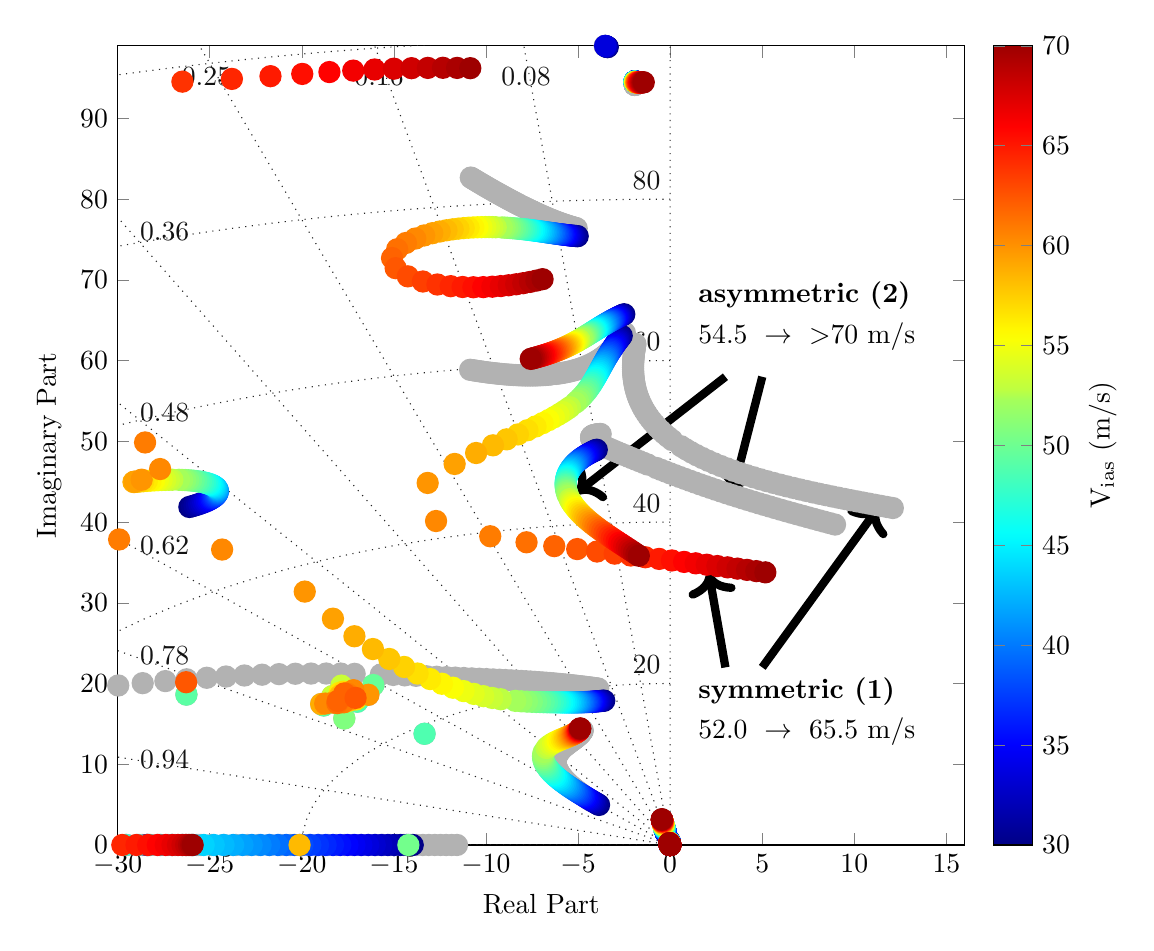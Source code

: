% This file was created by matlab2tikz.
%
%The latest updates can be retrieved from
%  http://www.mathworks.com/matlabcentral/fileexchange/22022-matlab2tikz-matlab2tikz
%where you can also make suggestions and rate matlab2tikz.
%
\definecolor{mycolor1}{rgb}{0.0,0.0,0.524}%
\definecolor{mycolor2}{rgb}{0.0,0.0,0.572}%
\definecolor{mycolor3}{rgb}{0.0,0.0,0.62}%
\definecolor{mycolor4}{rgb}{0.0,0.0,0.668}%
\definecolor{mycolor5}{rgb}{0.0,0.0,0.717}%
\definecolor{mycolor6}{rgb}{0.0,0.0,0.765}%
\definecolor{mycolor7}{rgb}{0.0,0.0,0.813}%
\definecolor{mycolor8}{rgb}{0.0,0.0,0.861}%
\definecolor{mycolor9}{rgb}{0.0,0.0,0.958}%
\definecolor{mycolor10}{rgb}{0.0,0.006,1.0}%
\definecolor{mycolor11}{rgb}{0.0,0.054,1.0}%
\definecolor{mycolor12}{rgb}{0.0,0.102,1.0}%
\definecolor{mycolor13}{rgb}{0.0,0.151,1.0}%
\definecolor{mycolor14}{rgb}{0.0,0.199,1.0}%
\definecolor{mycolor15}{rgb}{0.0,0.247,1.0}%
\definecolor{mycolor16}{rgb}{0.0,0.295,1.0}%
\definecolor{mycolor17}{rgb}{0.0,0.343,1.0}%
\definecolor{mycolor18}{rgb}{0.0,0.392,1.0}%
\definecolor{mycolor19}{rgb}{0.0,0.44,1.0}%
\definecolor{mycolor20}{rgb}{0.0,0.488,1.0}%
\definecolor{mycolor21}{rgb}{0.0,0.536,1.0}%
\definecolor{mycolor22}{rgb}{0.0,0.585,1.0}%
\definecolor{mycolor23}{rgb}{0.0,0.633,1.0}%
\definecolor{mycolor24}{rgb}{0.0,0.681,1.0}%
\definecolor{mycolor25}{rgb}{0.0,0.729,1.0}%
\definecolor{mycolor26}{rgb}{0.0,0.777,1.0}%
\definecolor{mycolor27}{rgb}{0.0,0.826,1.0}%
\definecolor{mycolor28}{rgb}{0.0,0.874,1.0}%
\definecolor{mycolor29}{rgb}{0.0,0.922,1.0}%
\definecolor{mycolor30}{rgb}{0.0,0.97,1.0}%
\definecolor{mycolor31}{rgb}{0.018,1.0,0.982}%
\definecolor{mycolor32}{rgb}{0.067,1.0,0.933}%
\definecolor{mycolor33}{rgb}{0.115,1.0,0.885}%
\definecolor{mycolor34}{rgb}{0.163,1.0,0.837}%
\definecolor{mycolor35}{rgb}{0.211,1.0,0.789}%
\definecolor{mycolor36}{rgb}{0.26,1.0,0.74}%
\definecolor{mycolor37}{rgb}{0.308,1.0,0.692}%
\definecolor{mycolor38}{rgb}{0.356,1.0,0.644}%
\definecolor{mycolor39}{rgb}{0.404,1.0,0.596}%
\definecolor{mycolor40}{rgb}{0.452,1.0,0.548}%
\definecolor{mycolor41}{rgb}{0.501,1.0,0.499}%
\definecolor{mycolor42}{rgb}{0.549,1.0,0.451}%
\definecolor{mycolor43}{rgb}{0.597,1.0,0.403}%
\definecolor{mycolor44}{rgb}{0.645,1.0,0.355}%
\definecolor{mycolor45}{rgb}{0.742,1.0,0.258}%
\definecolor{mycolor46}{rgb}{0.79,1.0,0.21}%
\definecolor{mycolor47}{rgb}{0.838,1.0,0.162}%
\definecolor{mycolor48}{rgb}{0.886,1.0,0.114}%
\definecolor{mycolor49}{rgb}{0.935,1.0,0.065}%
\definecolor{mycolor50}{rgb}{0.983,1.0,0.017}%
\definecolor{mycolor51}{rgb}{1.0,0.969,0.0}%
\definecolor{mycolor52}{rgb}{1.0,0.921,0.0}%
\definecolor{mycolor53}{rgb}{1.0,0.873,0.0}%
\definecolor{mycolor54}{rgb}{1.0,0.824,0.0}%
\definecolor{mycolor55}{rgb}{1.0,0.776,0.0}%
\definecolor{mycolor56}{rgb}{1.0,0.728,0.0}%
\definecolor{mycolor57}{rgb}{1.0,0.68,0.0}%
\definecolor{mycolor58}{rgb}{1.0,0.632,0.0}%
\definecolor{mycolor59}{rgb}{1.0,0.583,0.0}%
\definecolor{mycolor60}{rgb}{1.0,0.535,0.0}%
\definecolor{mycolor61}{rgb}{1.0,0.487,0.0}%
\definecolor{mycolor62}{rgb}{1.0,0.439,0.0}%
\definecolor{mycolor63}{rgb}{1.0,0.39,0.0}%
\definecolor{mycolor64}{rgb}{1.0,0.342,0.0}%
\definecolor{mycolor65}{rgb}{1.0,0.294,0.0}%
\definecolor{mycolor66}{rgb}{1.0,0.246,0.0}%
\definecolor{mycolor67}{rgb}{1.0,0.198,0.0}%
\definecolor{mycolor68}{rgb}{1.0,0.149,0.0}%
\definecolor{mycolor69}{rgb}{1.0,0.101,0.0}%
\definecolor{mycolor70}{rgb}{1.0,0.053,0.0}%
\definecolor{mycolor71}{rgb}{0.957,0.0,0.0}%
\definecolor{mycolor72}{rgb}{0.908,0.0,0.0}%
\definecolor{mycolor73}{rgb}{0.86,0.0,0.0}%
\definecolor{mycolor74}{rgb}{0.812,0.0,0.0}%
\definecolor{mycolor75}{rgb}{0.764,0.0,0.0}%
\definecolor{mycolor76}{rgb}{0.715,0.0,0.0}%
\definecolor{mycolor77}{rgb}{0.667,0.0,0.0}%
\definecolor{mycolor78}{rgb}{0.619,0.0,0.0}%
%
\begin{tikzpicture}[%
arrow1/.style={->,color=black,solid,line width=3.0pt},
arrow2/.style={->,color=black,solid,line width=3.0pt},
arrow3/.style={->,color=black,solid,line width=3.0pt},
arrow4/.style={->,color=black,solid,line width=3.0pt}
]

\begin{axis}[%
width=4.236in,
height=3.996in,
at={(0in,0in)},
scale only axis,
point meta min=30,
point meta max=70,
unbounded coords=jump,
xmin=-30,
xmax=16,
xlabel={Real Part},
ymin=0,
ymax=99,
ylabel={Imaginary Part},
axis background/.style={fill=white},
colormap={mymap}{[1pt] rgb(0pt)=(0,0,0.524); rgb(9pt)=(0,0,0.958); rgb(10pt)=(0,0.006,1); rgb(30pt)=(0,0.97,1); rgb(31pt)=(0.018,1,0.982); rgb(44pt)=(0.645,1,0.355); rgb(45pt)=(0.742,1,0.258); rgb(50pt)=(0.983,1,0.017); rgb(51pt)=(1,0.969,0); rgb(71pt)=(1,0.005,0); rgb(72pt)=(0.957,0,0); rgb(79pt)=(0.619,0,0)},
colorbar,
colorbar style={ylabel={$\text{V}_\text{ias}$ (m/s)}}
]
\addplot [color=white!15!black,dotted,forget plot]
  table[row sep=crcr]{%
0	0\\
-0	120\\
nan	nan\\
0	0\\
-9.6	119.615\\
nan	nan\\
0	0\\
-19.2	118.454\\
nan	nan\\
0	0\\
-30	116.19\\
nan	nan\\
0	0\\
-43.2	111.954\\
nan	nan\\
0	0\\
-57.6	105.272\\
nan	nan\\
0	0\\
-74.4	94.152\\
nan	nan\\
0	0\\
-93.6	75.094\\
nan	nan\\
0	0\\
-112.8	40.941\\
nan	nan\\
0	0\\
-120	0\\
nan	nan\\
0	-0\\
-0	-120\\
nan	nan\\
0	-0\\
-9.6	-119.615\\
nan	nan\\
0	-0\\
-19.2	-118.454\\
nan	nan\\
0	-0\\
-30	-116.19\\
nan	nan\\
0	-0\\
-43.2	-111.954\\
nan	nan\\
0	-0\\
-57.6	-105.272\\
nan	nan\\
0	-0\\
-74.4	-94.152\\
nan	nan\\
0	-0\\
-93.6	-75.094\\
nan	nan\\
0	-0\\
-112.8	-40.941\\
nan	nan\\
0	-0\\
-120	-0\\
nan	nan\\
};
\addplot [color=white!15!black,dotted,forget plot]
  table[row sep=crcr]{%
-0	0\\
-0	0\\
-0	0\\
-0	0\\
-0	0\\
-0	0\\
-0	0\\
-0	0\\
-0	0\\
-0	0\\
-0	0\\
-0	0\\
-0	0\\
-0	0\\
-0	0\\
-0	0\\
-0	0\\
-0	0\\
-0	0\\
-0	0\\
-0	0\\
-0	0\\
-0	0\\
-0	0\\
-0	0\\
-0	0\\
-0	0\\
-0	0\\
-0	0\\
-0	0\\
-0	0\\
-0	0\\
-0	0\\
-0	0\\
-0	0\\
-0	0\\
-0	0\\
-0	0\\
-0	0\\
-0	0\\
-0	0\\
nan	nan\\
-0	20\\
-0.365	19.997\\
-0.731	19.987\\
-1.098	19.97\\
-1.468	19.946\\
-1.841	19.915\\
-2.217	19.877\\
-2.599	19.83\\
-2.986	19.776\\
-3.379	19.712\\
-3.78	19.64\\
-4.189	19.556\\
-4.608	19.462\\
-5.037	19.355\\
-5.477	19.235\\
-5.93	19.101\\
-6.397	18.949\\
-6.879	18.78\\
-7.377	18.59\\
-7.893	18.377\\
-8.428	18.138\\
-8.982	17.87\\
-9.558	17.568\\
-10.155	17.23\\
-10.775	16.849\\
-11.418	16.42\\
-12.084	15.937\\
-12.771	15.392\\
-13.476	14.778\\
-14.198	14.086\\
-14.929	13.309\\
-15.663	12.436\\
-16.39	11.461\\
-17.097	10.377\\
-17.768	9.181\\
-18.386	7.871\\
-18.93	6.453\\
-19.381	4.937\\
-19.719	3.34\\
-19.929	1.685\\
-20	0\\
nan	nan\\
-0	40\\
-0.73	39.993\\
-1.462	39.973\\
-2.196	39.94\\
-2.936	39.892\\
-3.681	39.83\\
-4.435	39.753\\
-5.197	39.661\\
-5.971	39.552\\
-6.758	39.425\\
-7.56	39.279\\
-8.378	39.113\\
-9.215	38.924\\
-10.073	38.711\\
-10.954	38.471\\
-11.86	38.201\\
-12.794	37.899\\
-13.758	37.56\\
-14.754	37.179\\
-15.786	36.753\\
-16.855	36.275\\
-17.964	35.739\\
-19.116	35.137\\
-20.311	34.46\\
-21.551	33.698\\
-22.837	32.84\\
-24.168	31.874\\
-25.541	30.784\\
-26.953	29.556\\
-28.395	28.173\\
-29.858	26.617\\
-31.327	24.873\\
-32.78	22.923\\
-34.194	20.755\\
-35.537	18.361\\
-36.772	15.742\\
-37.861	12.906\\
-38.762	9.874\\
-39.438	6.68\\
-39.858	3.37\\
-40	0\\
nan	nan\\
-0	60\\
-1.095	59.99\\
-2.193	59.96\\
-3.295	59.909\\
-4.404	59.838\\
-5.522	59.745\\
-6.652	59.63\\
-7.796	59.491\\
-8.957	59.328\\
-10.137	59.137\\
-11.34	58.919\\
-12.567	58.669\\
-13.823	58.386\\
-15.11	58.066\\
-16.431	57.706\\
-17.79	57.302\\
-19.191	56.848\\
-20.637	56.339\\
-22.132	55.769\\
-23.679	55.13\\
-25.283	54.413\\
-26.946	53.609\\
-28.673	52.705\\
-30.466	51.69\\
-32.326	50.547\\
-34.255	49.26\\
-36.251	47.81\\
-38.312	46.176\\
-40.429	44.334\\
-42.593	42.259\\
-44.787	39.926\\
-46.99	37.309\\
-49.17	34.384\\
-51.291	31.132\\
-53.305	27.542\\
-55.158	23.613\\
-56.791	19.358\\
-58.143	14.811\\
-59.157	10.02\\
-59.787	5.056\\
-60	0\\
nan	nan\\
-0	80\\
-1.46	79.987\\
-2.924	79.947\\
-4.393	79.879\\
-5.872	79.784\\
-7.363	79.66\\
-8.869	79.507\\
-10.395	79.322\\
-11.942	79.104\\
-13.516	78.85\\
-15.12	78.558\\
-16.756	78.225\\
-18.43	77.848\\
-20.146	77.422\\
-21.908	76.942\\
-23.72	76.402\\
-25.588	75.797\\
-27.516	75.119\\
-29.509	74.359\\
-31.572	73.506\\
-33.71	72.551\\
-35.929	71.478\\
-38.231	70.274\\
-40.621	68.92\\
-43.102	67.396\\
-45.674	65.68\\
-48.335	63.747\\
-51.082	61.568\\
-53.905	59.112\\
-56.791	56.346\\
-59.716	53.235\\
-62.653	49.745\\
-65.561	45.845\\
-68.388	41.51\\
-71.073	36.723\\
-73.544	31.484\\
-75.722	25.811\\
-77.524	19.748\\
-78.877	13.36\\
-79.716	6.741\\
-80	0\\
nan	nan\\
-0	100\\
-1.825	99.983\\
-3.654	99.933\\
-5.491	99.849\\
-7.339	99.73\\
-9.203	99.576\\
-11.086	99.384\\
-12.993	99.152\\
-14.928	98.879\\
-16.895	98.562\\
-18.899	98.198\\
-20.945	97.782\\
-23.038	97.31\\
-25.183	96.777\\
-27.385	96.177\\
-29.651	95.503\\
-31.985	94.747\\
-34.395	93.899\\
-36.886	92.948\\
-39.465	91.883\\
-42.138	90.688\\
-44.911	89.348\\
-47.789	87.842\\
-50.777	86.149\\
-53.877	84.245\\
-57.092	82.101\\
-60.419	79.684\\
-63.853	76.96\\
-67.382	73.89\\
-70.988	70.432\\
-74.646	66.544\\
-78.316	62.182\\
-81.951	57.307\\
-85.485	51.887\\
-88.842	45.904\\
-91.93	39.355\\
-94.652	32.264\\
-96.906	24.684\\
-98.596	16.7\\
-99.644	8.426\\
-100	0\\
nan	nan\\
-0	120\\
-2.19	119.98\\
-4.385	119.92\\
-6.589	119.819\\
-8.807	119.676\\
-11.044	119.491\\
-13.304	119.26\\
-15.592	118.983\\
-17.914	118.655\\
-20.274	118.275\\
-22.679	117.837\\
-25.134	117.338\\
-27.646	116.772\\
-30.219	116.133\\
-32.862	115.413\\
-35.581	114.604\\
-38.382	113.696\\
-41.274	112.679\\
-44.263	111.538\\
-47.358	110.26\\
-50.566	108.826\\
-53.893	107.217\\
-57.347	105.41\\
-60.932	103.379\\
-64.653	101.094\\
-68.511	98.521\\
-72.503	95.621\\
-76.623	92.352\\
-80.858	88.668\\
-85.186	84.518\\
-89.575	79.852\\
-93.98	74.618\\
-98.341	68.768\\
-102.582	62.265\\
-106.61	55.084\\
-110.316	47.226\\
-113.583	38.717\\
-116.287	29.621\\
-118.315	20.04\\
-119.573	10.111\\
-120	0\\
nan	nan\\
-0	-0\\
-0	-0\\
-0	-0\\
-0	-0\\
-0	-0\\
-0	-0\\
-0	-0\\
-0	-0\\
-0	-0\\
-0	-0\\
-0	-0\\
-0	-0\\
-0	-0\\
-0	-0\\
-0	-0\\
-0	-0\\
-0	-0\\
-0	-0\\
-0	-0\\
-0	-0\\
-0	-0\\
-0	-0\\
-0	-0\\
-0	-0\\
-0	-0\\
-0	-0\\
-0	-0\\
-0	-0\\
-0	-0\\
-0	-0\\
-0	-0\\
-0	-0\\
-0	-0\\
-0	-0\\
-0	-0\\
-0	-0\\
-0	-0\\
-0	-0\\
-0	-0\\
-0	-0\\
-0	-0\\
nan	nan\\
-0	-20\\
-0.365	-19.997\\
-0.731	-19.987\\
-1.098	-19.97\\
-1.468	-19.946\\
-1.841	-19.915\\
-2.217	-19.877\\
-2.599	-19.83\\
-2.986	-19.776\\
-3.379	-19.712\\
-3.78	-19.64\\
-4.189	-19.556\\
-4.608	-19.462\\
-5.037	-19.355\\
-5.477	-19.235\\
-5.93	-19.101\\
-6.397	-18.949\\
-6.879	-18.78\\
-7.377	-18.59\\
-7.893	-18.377\\
-8.428	-18.138\\
-8.982	-17.87\\
-9.558	-17.568\\
-10.155	-17.23\\
-10.775	-16.849\\
-11.418	-16.42\\
-12.084	-15.937\\
-12.771	-15.392\\
-13.476	-14.778\\
-14.198	-14.086\\
-14.929	-13.309\\
-15.663	-12.436\\
-16.39	-11.461\\
-17.097	-10.377\\
-17.768	-9.181\\
-18.386	-7.871\\
-18.93	-6.453\\
-19.381	-4.937\\
-19.719	-3.34\\
-19.929	-1.685\\
-20	-0\\
nan	nan\\
-0	-40\\
-0.73	-39.993\\
-1.462	-39.973\\
-2.196	-39.94\\
-2.936	-39.892\\
-3.681	-39.83\\
-4.435	-39.753\\
-5.197	-39.661\\
-5.971	-39.552\\
-6.758	-39.425\\
-7.56	-39.279\\
-8.378	-39.113\\
-9.215	-38.924\\
-10.073	-38.711\\
-10.954	-38.471\\
-11.86	-38.201\\
-12.794	-37.899\\
-13.758	-37.56\\
-14.754	-37.179\\
-15.786	-36.753\\
-16.855	-36.275\\
-17.964	-35.739\\
-19.116	-35.137\\
-20.311	-34.46\\
-21.551	-33.698\\
-22.837	-32.84\\
-24.168	-31.874\\
-25.541	-30.784\\
-26.953	-29.556\\
-28.395	-28.173\\
-29.858	-26.617\\
-31.327	-24.873\\
-32.78	-22.923\\
-34.194	-20.755\\
-35.537	-18.361\\
-36.772	-15.742\\
-37.861	-12.906\\
-38.762	-9.874\\
-39.438	-6.68\\
-39.858	-3.37\\
-40	-0\\
nan	nan\\
-0	-60\\
-1.095	-59.99\\
-2.193	-59.96\\
-3.295	-59.909\\
-4.404	-59.838\\
-5.522	-59.745\\
-6.652	-59.63\\
-7.796	-59.491\\
-8.957	-59.328\\
-10.137	-59.137\\
-11.34	-58.919\\
-12.567	-58.669\\
-13.823	-58.386\\
-15.11	-58.066\\
-16.431	-57.706\\
-17.79	-57.302\\
-19.191	-56.848\\
-20.637	-56.339\\
-22.132	-55.769\\
-23.679	-55.13\\
-25.283	-54.413\\
-26.946	-53.609\\
-28.673	-52.705\\
-30.466	-51.69\\
-32.326	-50.547\\
-34.255	-49.26\\
-36.251	-47.81\\
-38.312	-46.176\\
-40.429	-44.334\\
-42.593	-42.259\\
-44.787	-39.926\\
-46.99	-37.309\\
-49.17	-34.384\\
-51.291	-31.132\\
-53.305	-27.542\\
-55.158	-23.613\\
-56.791	-19.358\\
-58.143	-14.811\\
-59.157	-10.02\\
-59.787	-5.056\\
-60	-0\\
nan	nan\\
-0	-80\\
-1.46	-79.987\\
-2.924	-79.947\\
-4.393	-79.879\\
-5.872	-79.784\\
-7.363	-79.66\\
-8.869	-79.507\\
-10.395	-79.322\\
-11.942	-79.104\\
-13.516	-78.85\\
-15.12	-78.558\\
-16.756	-78.225\\
-18.43	-77.848\\
-20.146	-77.422\\
-21.908	-76.942\\
-23.72	-76.402\\
-25.588	-75.797\\
-27.516	-75.119\\
-29.509	-74.359\\
-31.572	-73.506\\
-33.71	-72.551\\
-35.929	-71.478\\
-38.231	-70.274\\
-40.621	-68.92\\
-43.102	-67.396\\
-45.674	-65.68\\
-48.335	-63.747\\
-51.082	-61.568\\
-53.905	-59.112\\
-56.791	-56.346\\
-59.716	-53.235\\
-62.653	-49.745\\
-65.561	-45.845\\
-68.388	-41.51\\
-71.073	-36.723\\
-73.544	-31.484\\
-75.722	-25.811\\
-77.524	-19.748\\
-78.877	-13.36\\
-79.716	-6.741\\
-80	-0\\
nan	nan\\
-0	-100\\
-1.825	-99.983\\
-3.654	-99.933\\
-5.491	-99.849\\
-7.339	-99.73\\
-9.203	-99.576\\
-11.086	-99.384\\
-12.993	-99.152\\
-14.928	-98.879\\
-16.895	-98.562\\
-18.899	-98.198\\
-20.945	-97.782\\
-23.038	-97.31\\
-25.183	-96.777\\
-27.385	-96.177\\
-29.651	-95.503\\
-31.985	-94.747\\
-34.395	-93.899\\
-36.886	-92.948\\
-39.465	-91.883\\
-42.138	-90.688\\
-44.911	-89.348\\
-47.789	-87.842\\
-50.777	-86.149\\
-53.877	-84.245\\
-57.092	-82.101\\
-60.419	-79.684\\
-63.853	-76.96\\
-67.382	-73.89\\
-70.988	-70.432\\
-74.646	-66.544\\
-78.316	-62.182\\
-81.951	-57.307\\
-85.485	-51.887\\
-88.842	-45.904\\
-91.93	-39.355\\
-94.652	-32.264\\
-96.906	-24.684\\
-98.596	-16.7\\
-99.644	-8.426\\
-100	-0\\
nan	nan\\
-0	-120\\
-2.19	-119.98\\
-4.385	-119.92\\
-6.589	-119.819\\
-8.807	-119.676\\
-11.044	-119.491\\
-13.304	-119.26\\
-15.592	-118.983\\
-17.914	-118.655\\
-20.274	-118.275\\
-22.679	-117.837\\
-25.134	-117.338\\
-27.646	-116.772\\
-30.219	-116.133\\
-32.862	-115.413\\
-35.581	-114.604\\
-38.382	-113.696\\
-41.274	-112.679\\
-44.263	-111.538\\
-47.358	-110.26\\
-50.566	-108.826\\
-53.893	-107.217\\
-57.347	-105.41\\
-60.932	-103.379\\
-64.653	-101.094\\
-68.511	-98.521\\
-72.503	-95.621\\
-76.623	-92.352\\
-80.858	-88.668\\
-85.186	-84.518\\
-89.575	-79.852\\
-93.98	-74.618\\
-98.341	-68.768\\
-102.582	-62.265\\
-106.61	-55.084\\
-110.316	-47.226\\
-113.583	-38.717\\
-116.287	-29.621\\
-118.315	-20.04\\
-119.573	-10.111\\
-120	-0\\
nan	nan\\
};
\node[above left, align=right, text=black!70!darkgray]
at (axis cs:0,80) {80};
\node[above left, align=right, text=black!70!darkgray]
at (axis cs:0,60) {60};
\node[above left, align=right, text=black!70!darkgray]
at (axis cs:0,40) {40};
\node[above left, align=right, text=black!70!darkgray]
at (axis cs:0,20) {20};
\node[right, align=left, text=black!70!darkgray]
at (axis cs:-29.31,10.638) {0.94};
\node[right, align=left, text=black!70!darkgray]
at (axis cs:-29.31,23.515) {0.78};
\node[right, align=left, text=black!70!darkgray]
at (axis cs:-29.31,37.091) {0.62};
\node[right, align=left, text=black!70!darkgray]
at (axis cs:-29.31,53.568) {0.48};
\node[right, align=left, text=black!70!darkgray]
at (axis cs:-29.31,75.958) {0.36};
\node[below, align=center, text=black!70!darkgray]
at (axis cs:-25.178,97.515) {0.25};
\node[below, align=center, text=black!70!darkgray]
at (axis cs:-15.806,97.515) {0.16};
\node[below, align=center, text=black!70!darkgray]
at (axis cs:-7.826,97.515) {0.08};
\addplot [color=white!70!black,line width=3.0pt,mark size=2.5pt,only marks,mark=*,mark options={solid},forget plot]
  table[row sep=crcr]{%
-0.031	0.429\\
-0.231	1.477\\
-4.275	5.444\\
-3.91	19.375\\
-3.775	50.909\\
-1.889	62.069\\
-2.461	63.442\\
-5.076	76.39\\
-1.914	94.514\\
-3.398	98.831\\
-0.0	0\\
-0.0	0\\
-0.0	0\\
-0.0	0\\
-0.0	0\\
-11.575	0\\
-28.41	0\\
};
\addplot [color=white!70!black,line width=3.0pt,mark size=2.5pt,only marks,mark=*,mark options={solid},forget plot]
  table[row sep=crcr]{%
-0.0	2.029e-07\\
-0.0	-2.029e-07\\
-0.031	0.422\\
-0.234	1.5\\
-4.349	5.556\\
-4.007	19.406\\
-3.825	50.899\\
-1.9	61.921\\
-2.494	63.332\\
-5.141	76.43\\
-1.914	94.51\\
-3.419	98.85\\
-0.0	0\\
-0.0	0\\
-0.0	0\\
-11.867	0\\
};
\addplot [color=white!70!black,line width=3.0pt,mark size=2.5pt,only marks,mark=*,mark options={solid},forget plot]
  table[row sep=crcr]{%
-0.0	9.878e-09\\
-0.0	-9.878e-09\\
-0.0	3.507e-07\\
-0.0	-3.507e-07\\
-0.031	0.415\\
-0.236	1.523\\
-4.423	5.669\\
-4.106	19.437\\
-3.873	50.888\\
-1.911	61.768\\
-2.527	63.221\\
-5.206	76.471\\
-1.915	94.507\\
-3.439	98.87\\
-0.0	0\\
-12.166	0\\
};
\addplot [color=white!70!black,line width=3.0pt,mark size=2.5pt,only marks,mark=*,mark options={solid},forget plot]
  table[row sep=crcr]{%
-0.0	1.196e-08\\
-0.0	-1.196e-08\\
-0.03	0.408\\
-0.239	1.546\\
-4.497	5.783\\
-4.209	19.468\\
-3.92	50.875\\
-1.922	61.612\\
-2.562	63.107\\
-5.272	76.513\\
-1.915	94.503\\
-3.459	98.889\\
-0.0	0\\
-0.0	0\\
-0.0	0\\
-12.472	0\\
};
\addplot [color=white!70!black,line width=3.0pt,mark size=2.5pt,only marks,mark=*,mark options={solid},forget plot]
  table[row sep=crcr]{%
-0.03	0.401\\
-0.242	1.569\\
-4.571	5.899\\
-4.313	19.5\\
-3.965	50.861\\
-1.933	61.451\\
-2.597	62.992\\
-5.336	76.556\\
-1.915	94.499\\
-3.479	98.909\\
-0.0	0\\
-0.0	0\\
-0.0	0\\
-0.0	0\\
-0.0	0\\
-12.785	0\\
};
\addplot [color=white!70!black,line width=3.0pt,mark size=2.5pt,only marks,mark=*,mark options={solid},forget plot]
  table[row sep=crcr]{%
-0.03	0.395\\
-0.245	1.592\\
-4.645	6.016\\
-4.421	19.533\\
-4.008	50.844\\
-1.944	61.286\\
-2.634	62.875\\
-5.401	76.6\\
-1.916	94.496\\
-3.499	98.929\\
-0.0	0\\
-0.0	0\\
-0.0	0\\
-0.0	0\\
-0.0	0\\
-13.105	0\\
};
\addplot [color=white!70!black,line width=3.0pt,mark size=2.5pt,only marks,mark=*,mark options={solid},forget plot]
  table[row sep=crcr]{%
-0.03	0.388\\
-0.247	1.615\\
-4.718	6.135\\
-4.531	19.565\\
-4.049	50.825\\
-1.954	61.117\\
-2.672	62.755\\
-5.466	76.645\\
-1.916	94.492\\
-3.518	98.949\\
-0.0	0\\
-0.0	0\\
-0.0	0\\
-0.0	0\\
-0.0	0\\
-13.433	0\\
};
\addplot [color=white!70!black,line width=3.0pt,mark size=2.5pt,only marks,mark=*,mark options={solid},forget plot]
  table[row sep=crcr]{%
-0.0	7.125e-09\\
-0.0	-7.125e-09\\
-0.0	8.137e-08\\
-0.0	-8.137e-08\\
-0.03	0.382\\
-0.25	1.638\\
-4.792	6.255\\
-4.645	19.598\\
-4.088	50.804\\
-1.964	60.942\\
-2.711	62.634\\
-5.53	76.691\\
-1.916	94.488\\
-3.537	98.969\\
-0.0	0\\
-13.77	0\\
};
\addplot [color=white!70!black,line width=3.0pt,mark size=2.5pt,only marks,mark=*,mark options={solid},forget plot]
  table[row sep=crcr]{%
-0.03	0.377\\
-0.253	1.661\\
-4.865	6.377\\
-4.762	19.632\\
-4.124	50.781\\
-1.973	60.764\\
-2.752	62.511\\
-5.594	76.737\\
-1.916	94.484\\
-3.555	98.989\\
-0.0	0\\
-0.0	0\\
-0.0	0\\
-0.0	0\\
-0.0	0\\
-14.114	0\\
};
\addplot [color=white!70!black,line width=3.0pt,mark size=2.5pt,only marks,mark=*,mark options={solid},forget plot]
  table[row sep=crcr]{%
-0.0	4.61e-08\\
-0.0	-4.61e-08\\
-0.03	0.371\\
-0.256	1.684\\
-4.938	6.5\\
-4.883	19.666\\
-4.157	50.756\\
-1.982	60.58\\
-2.794	62.387\\
-5.659	76.785\\
-1.917	94.481\\
-3.574	99.01\\
-0.0	0\\
-0.0	0\\
-0.0	0\\
-14.468	0\\
};
\addplot [color=white!70!black,line width=3.0pt,mark size=2.5pt,only marks,mark=*,mark options={solid},forget plot]
  table[row sep=crcr]{%
-0.0	9.226e-09\\
-0.0	-9.226e-09\\
-0.0	3.891e-08\\
-0.0	-3.891e-08\\
-0.03	0.366\\
-0.259	1.707\\
-5.01	6.625\\
-5.007	19.7\\
-4.187	50.729\\
-1.99	60.391\\
-2.837	62.261\\
-5.723	76.833\\
-1.917	94.477\\
-3.592	99.03\\
-0.0	0\\
-14.832	0\\
};
\addplot [color=white!70!black,line width=3.0pt,mark size=2.5pt,only marks,mark=*,mark options={solid},forget plot]
  table[row sep=crcr]{%
-0.0	1.467e-09\\
-0.0	-1.467e-09\\
-0.03	0.36\\
-0.262	1.73\\
-5.083	6.753\\
-5.136	19.735\\
-4.214	50.698\\
-1.997	60.197\\
-2.883	62.133\\
-5.787	76.883\\
-1.917	94.473\\
-3.609	99.051\\
-0.0	0\\
-0.0	0\\
-0.0	0\\
-15.205	0\\
};
\addplot [color=white!70!black,line width=3.0pt,mark size=2.5pt,only marks,mark=*,mark options={solid},forget plot]
  table[row sep=crcr]{%
-0.0	1.485e-08\\
-0.0	-1.485e-08\\
-0.03	0.355\\
-0.265	1.753\\
-5.154	6.882\\
-5.269	19.77\\
-4.238	50.665\\
-2.003	59.998\\
-2.93	62.003\\
-5.851	76.933\\
-1.917	94.469\\
-3.627	99.072\\
-0.0	0\\
-0.0	0\\
-0.0	0\\
-15.588	0\\
};
\addplot [color=white!70!black,line width=3.0pt,mark size=2.5pt,only marks,mark=*,mark options={solid},forget plot]
  table[row sep=crcr]{%
-0.0	3.064e-09\\
-0.0	-3.064e-09\\
-0.03	0.351\\
-0.268	1.775\\
-5.225	7.013\\
-5.407	19.805\\
-4.258	50.63\\
-2.008	59.793\\
-2.979	61.872\\
-5.915	76.985\\
-1.918	94.465\\
-3.643	99.093\\
-0.0	0\\
-0.0	0\\
-0.0	0\\
-15.982	0\\
};
\addplot [color=white!70!black,line width=3.0pt,mark size=2.5pt,only marks,mark=*,mark options={solid},forget plot]
  table[row sep=crcr]{%
-0.03	0.346\\
-0.271	1.798\\
-5.295	7.146\\
-5.549	19.841\\
-4.273	50.591\\
-2.012	59.583\\
-3.031	61.739\\
-5.979	77.037\\
-1.918	94.461\\
-3.66	99.114\\
-0.0	0\\
-0.0	0\\
-0.0	0\\
-0.0	0\\
-0.0	0\\
-16.387	0\\
};
\addplot [color=white!70!black,line width=3.0pt,mark size=2.5pt,only marks,mark=*,mark options={solid},forget plot]
  table[row sep=crcr]{%
-0.0	1.485e-08\\
-0.0	-1.485e-08\\
-0.0	1.485e-08\\
-0.0	-1.485e-08\\
-0.03	0.341\\
-0.274	1.821\\
-5.365	7.281\\
-5.697	19.877\\
-4.285	50.55\\
-2.014	59.366\\
-3.084	61.606\\
-6.044	77.091\\
-1.918	94.457\\
-3.676	99.135\\
-0.0	0\\
-16.803	0\\
};
\addplot [color=white!70!black,line width=3.0pt,mark size=2.5pt,only marks,mark=*,mark options={solid},forget plot]
  table[row sep=crcr]{%
-0.03	0.337\\
-0.277	1.843\\
-5.433	7.419\\
-5.851	19.913\\
-4.291	50.505\\
-2.015	59.144\\
-3.14	61.47\\
-6.108	77.145\\
-1.918	94.453\\
-3.692	99.156\\
-0.0	0\\
-0.0	0\\
-0.0	0\\
-0.0	0\\
-0.0	0\\
-17.232	0\\
};
\addplot [color=white!70!black,line width=3.0pt,mark size=2.5pt,only marks,mark=*,mark options={solid},forget plot]
  table[row sep=crcr]{%
-0.0	1.439e-08\\
-0.0	-1.439e-08\\
-0.0	3.464e-08\\
-0.0	-3.464e-08\\
-0.03	0.332\\
-0.28	1.866\\
-5.501	7.559\\
-6.011	19.95\\
-4.292	50.458\\
-2.014	58.916\\
-3.199	61.334\\
-6.173	77.201\\
-3.708	99.178\\
-1.919	94.449\\
-0.0	0\\
-17.674	0\\
};
\addplot [color=white!70!black,line width=3.0pt,mark size=2.5pt,only marks,mark=*,mark options={solid},forget plot]
  table[row sep=crcr]{%
-0.0	5.22e-08\\
-0.0	-5.22e-08\\
-0.03	0.328\\
-0.283	1.888\\
-5.567	7.701\\
-6.177	19.986\\
-4.288	50.406\\
-2.011	58.682\\
-3.261	61.197\\
-6.237	77.257\\
-1.919	94.445\\
-3.723	99.199\\
-0.0	0\\
-0.0	0\\
-0.0	0\\
-18.129	0\\
};
\addplot [color=white!70!black,line width=3.0pt,mark size=2.5pt,only marks,mark=*,mark options={solid},forget plot]
  table[row sep=crcr]{%
-0.0	3.047e-08\\
-0.0	-3.047e-08\\
-0.03	0.324\\
-0.285	1.911\\
-5.631	7.846\\
-6.351	20.023\\
-4.278	50.352\\
-2.006	58.441\\
-3.325	61.06\\
-6.302	77.315\\
-1.919	94.44\\
-3.738	99.221\\
-0.0	0\\
-0.0	0\\
-0.0	0\\
-18.598	0\\
};
\addplot [color=white!70!black,line width=3.0pt,mark size=2.5pt,only marks,mark=*,mark options={solid},forget plot]
  table[row sep=crcr]{%
-0.0	1.626e-08\\
-0.0	-1.626e-08\\
-0.031	0.32\\
-0.288	1.933\\
-5.694	7.994\\
-6.533	20.06\\
-4.262	50.293\\
-1.999	58.194\\
-3.393	60.921\\
-6.367	77.373\\
-1.919	94.436\\
-3.753	99.243\\
-0.0	0\\
-0.0	0\\
-0.0	0\\
-19.082	0\\
};
\addplot [color=white!70!black,line width=3.0pt,mark size=2.5pt,only marks,mark=*,mark options={solid},forget plot]
  table[row sep=crcr]{%
-0.031	0.316\\
-0.291	1.956\\
-5.756	8.145\\
-6.723	20.097\\
-4.239	50.23\\
-1.988	57.939\\
-3.464	60.783\\
-6.432	77.433\\
-1.92	94.432\\
-3.768	99.265\\
-0.0	0\\
-0.0	0\\
-0.0	0\\
-0.0	0\\
-0.0	0\\
-19.582	0\\
};
\addplot [color=white!70!black,line width=3.0pt,mark size=2.5pt,only marks,mark=*,mark options={solid},forget plot]
  table[row sep=crcr]{%
-0.0	3.194e-09\\
-0.0	-3.194e-09\\
-0.0	8.602e-07\\
-0.0	-8.602e-07\\
-0.031	0.313\\
-0.294	1.978\\
-5.815	8.298\\
-6.921	20.134\\
-4.209	50.164\\
-1.975	57.678\\
-3.539	60.644\\
-6.497	77.493\\
-1.92	94.428\\
-3.782	99.287\\
-0.0	0\\
-20.097	0\\
};
\addplot [color=white!70!black,line width=3.0pt,mark size=2.5pt,only marks,mark=*,mark options={solid},forget plot]
  table[row sep=crcr]{%
-0.0	1.708e-08\\
-0.0	-1.708e-08\\
-0.0	5.918e-07\\
-0.0	-5.918e-07\\
-0.031	0.309\\
-0.297	2.001\\
-5.871	8.454\\
-7.13	20.171\\
-4.171	50.093\\
-1.958	57.41\\
-3.617	60.505\\
-6.563	77.555\\
-1.92	94.423\\
-3.796	99.31\\
-0.0	0\\
-20.63	0\\
};
\addplot [color=white!70!black,line width=3.0pt,mark size=2.5pt,only marks,mark=*,mark options={solid},forget plot]
  table[row sep=crcr]{%
-0.0	1.392e-08\\
-0.0	-1.392e-08\\
-0.031	0.305\\
-0.3	2.023\\
-5.925	8.613\\
-7.349	20.208\\
-4.126	50.017\\
-1.938	57.135\\
-3.7	60.367\\
-6.628	77.617\\
-1.92	94.419\\
-3.809	99.332\\
-0.0	0\\
-0.0	0\\
-0.0	0\\
-21.18	0\\
};
\addplot [color=white!70!black,line width=3.0pt,mark size=2.5pt,only marks,mark=*,mark options={solid},forget plot]
  table[row sep=crcr]{%
-0.032	0.302\\
-0.303	2.045\\
-5.976	8.775\\
-7.58	20.245\\
-4.072	49.936\\
-1.914	56.853\\
-3.787	60.23\\
-6.694	77.681\\
-1.92	94.415\\
-3.823	99.355\\
-0.0	0\\
-0.0	0\\
-0.0	0\\
-0.0	0\\
-0.0	0\\
-21.748	0\\
};
\addplot [color=white!70!black,line width=3.0pt,mark size=2.5pt,only marks,mark=*,mark options={solid},forget plot]
  table[row sep=crcr]{%
-0.0	1.997e-08\\
-0.0	-1.997e-08\\
-0.032	0.299\\
-0.306	2.068\\
-6.023	8.939\\
-7.823	20.282\\
-4.009	49.85\\
-1.885	56.563\\
-3.878	60.094\\
-6.76	77.745\\
-1.921	94.41\\
-3.836	99.378\\
-0.0	0\\
-0.0	0\\
-0.0	0\\
-22.336	0\\
};
\addplot [color=white!70!black,line width=3.0pt,mark size=2.5pt,only marks,mark=*,mark options={solid},forget plot]
  table[row sep=crcr]{%
-0.0	1.484e-08\\
-0.0	-1.484e-08\\
-0.0	7.432e-07\\
-0.0	-7.432e-07\\
-0.032	0.295\\
-0.309	2.09\\
-6.066	9.107\\
-8.08	20.32\\
-3.937	49.759\\
-1.851	56.265\\
-3.974	59.959\\
-6.827	77.811\\
-1.921	94.406\\
-3.848	99.4\\
-0.0	0\\
-22.945	0\\
};
\addplot [color=white!70!black,line width=3.0pt,mark size=2.5pt,only marks,mark=*,mark options={solid},forget plot]
  table[row sep=crcr]{%
-0.032	0.292\\
-0.312	2.112\\
-6.105	9.277\\
-8.351	20.357\\
-3.855	49.662\\
-1.812	55.96\\
-4.075	59.827\\
-6.893	77.877\\
-1.921	94.402\\
-3.861	99.423\\
-0.0	0\\
-0.0	0\\
-0.0	0\\
-0.0	0\\
-0.0	0\\
-23.575	0\\
};
\addplot [color=white!70!black,line width=3.0pt,mark size=2.5pt,only marks,mark=*,mark options={solid},forget plot]
  table[row sep=crcr]{%
-0.032	0.289\\
-0.315	2.134\\
-6.139	9.449\\
-8.638	20.394\\
-3.764	49.558\\
-1.767	55.647\\
-4.181	59.697\\
-6.96	77.945\\
-1.921	94.397\\
-3.873	99.446\\
-0.0	0\\
-0.0	0\\
-0.0	0\\
-0.0	0\\
-0.0	0\\
-24.227	0\\
};
\addplot [color=white!70!black,line width=3.0pt,mark size=2.5pt,only marks,mark=*,mark options={solid},forget plot]
  table[row sep=crcr]{%
-0.033	0.286\\
-0.318	2.156\\
-6.167	9.624\\
-8.942	20.432\\
-3.662	49.448\\
-1.715	55.326\\
-4.291	59.571\\
-7.028	78.013\\
-1.921	94.393\\
-3.885	99.47\\
-0.0	0\\
-0.0	0\\
-0.0	0\\
-0.0	0\\
-0.0	0\\
-24.902	0\\
};
\addplot [color=white!70!black,line width=3.0pt,mark size=2.5pt,only marks,mark=*,mark options={solid},forget plot]
  table[row sep=crcr]{%
-0.0	1.698e-08\\
-0.0	-1.698e-08\\
-0.0	1.191e-06\\
-0.0	-1.191e-06\\
-0.033	0.283\\
-0.321	2.178\\
-6.19	9.8\\
-9.265	20.471\\
-3.55	49.331\\
-1.656	54.998\\
-4.406	59.448\\
-7.095	78.082\\
-1.921	94.388\\
-3.897	99.493\\
-0.0	0\\
-25.602	0\\
};
\addplot [color=white!70!black,line width=3.0pt,mark size=2.5pt,only marks,mark=*,mark options={solid},forget plot]
  table[row sep=crcr]{%
-0.0	6.973e-07\\
-0.0	-6.973e-07\\
-0.033	0.28\\
-0.324	2.2\\
-6.206	9.978\\
-9.607	20.51\\
-3.428	49.207\\
-1.59	54.662\\
-4.526	59.329\\
-7.163	78.153\\
-1.922	94.384\\
-3.909	99.516\\
-0.0	0\\
-0.0	0\\
-0.0	0\\
-26.328	0\\
};
\addplot [color=white!70!black,line width=3.0pt,mark size=2.5pt,only marks,mark=*,mark options={solid},forget plot]
  table[row sep=crcr]{%
-0.0	1.27e-08\\
-0.0	-1.27e-08\\
-0.033	0.277\\
-0.327	2.222\\
-6.215	10.156\\
-9.971	20.551\\
-3.295	49.076\\
-1.514	54.318\\
-4.65	59.215\\
-7.231	78.224\\
-1.922	94.379\\
-3.92	99.54\\
-0.0	0\\
-0.0	0\\
-0.0	0\\
-27.081	0\\
};
\addplot [color=white!70!black,line width=3.0pt,mark size=2.5pt,only marks,mark=*,mark options={solid},forget plot]
  table[row sep=crcr]{%
-0.034	0.274\\
-0.33	2.244\\
-6.217	10.334\\
-10.358	20.593\\
-3.152	48.937\\
-1.43	53.967\\
-4.778	59.106\\
-7.299	78.296\\
-1.922	94.375\\
-3.931	99.563\\
-0.0	0\\
-0.0	0\\
-0.0	0\\
-0.0	0\\
-0.0	0\\
-27.862	0\\
};
\addplot [color=white!70!black,line width=3.0pt,mark size=2.5pt,only marks,mark=*,mark options={solid},forget plot]
  table[row sep=crcr]{%
-0.0	7.44e-09\\
-0.0	-7.44e-09\\
-0.034	0.272\\
-0.333	2.266\\
-6.212	10.51\\
-10.769	20.637\\
-1.336	53.609\\
-3.0	48.79\\
-4.91	59.002\\
-7.368	78.369\\
-1.922	94.37\\
-3.942	99.587\\
-0.0	0\\
-0.0	0\\
-0.0	0\\
-28.673	0\\
};
\addplot [color=white!70!black,line width=3.0pt,mark size=2.5pt,only marks,mark=*,mark options={solid},forget plot]
  table[row sep=crcr]{%
-0.034	0.269\\
-0.336	2.287\\
-6.199	10.685\\
-11.205	20.684\\
-1.23	53.243\\
-2.837	48.635\\
-5.046	58.905\\
-7.437	78.444\\
-1.922	94.365\\
-3.952	99.61\\
-0.0	0\\
-0.0	0\\
-0.0	0\\
-0.0	0\\
-0.0	0\\
-29.515	0\\
};
\addplot [color=white!70!black,line width=3.0pt,mark size=2.5pt,only marks,mark=*,mark options={solid},forget plot]
  table[row sep=crcr]{%
-0.0	1.182e-08\\
-0.0	-1.182e-08\\
-0.0	1.182e-08\\
-0.0	-1.182e-08\\
-0.035	0.266\\
-0.339	2.309\\
-6.178	10.856\\
-13.335	13.776\\
-11.668	20.733\\
-16.989	17.748\\
-2.664	48.472\\
-1.113	52.872\\
-5.184	58.814\\
-7.506	78.519\\
-1.922	94.361\\
-3.963	99.634\\
-0.0	0\\
};
\addplot [color=white!70!black,line width=3.0pt,mark size=2.5pt,only marks,mark=*,mark options={solid},forget plot]
  table[row sep=crcr]{%
-0.035	0.264\\
-0.342	2.331\\
-6.15	11.024\\
-12.158	20.785\\
-18.809	17.281\\
-26.267	18.629\\
-2.483	48.301\\
-0.984	52.495\\
-5.325	58.729\\
-7.576	78.595\\
-1.922	94.356\\
-3.973	99.658\\
-0.0	0\\
-0.0	0\\
-0.0	0\\
-0.0	0\\
-0.0	0\\
};
\addplot [color=white!70!black,line width=3.0pt,mark size=2.5pt,only marks,mark=*,mark options={solid},forget plot]
  table[row sep=crcr]{%
-0.0	1.237e-08\\
-0.0	-1.237e-08\\
-0.035	0.261\\
-0.344	2.352\\
-6.116	11.186\\
-12.677	20.839\\
-16.117	19.814\\
-2.292	48.123\\
-0.841	52.113\\
-5.468	58.651\\
-7.646	78.672\\
-1.922	94.352\\
-3.983	99.681\\
-0.0	0\\
-0.0	0\\
-0.0	0\\
};
\addplot [color=white!70!black,line width=3.0pt,mark size=2.5pt,only marks,mark=*,mark options={solid},forget plot]
  table[row sep=crcr]{%
-0.035	0.259\\
-0.347	2.374\\
-6.076	11.342\\
-13.224	20.895\\
-2.094	47.937\\
-0.684	51.727\\
-5.612	58.579\\
-7.716	78.75\\
-1.923	94.347\\
-3.993	99.705\\
-0.0	0\\
-0.0	0\\
-0.0	0\\
-0.0	0\\
-0.0	0\\
-14.215	0\\
};
\addplot [color=white!70!black,line width=3.0pt,mark size=2.5pt,only marks,mark=*,mark options={solid},forget plot]
  table[row sep=crcr]{%
-0.0	1.172e-08\\
-0.0	-1.172e-08\\
-0.036	0.257\\
-0.35	2.395\\
-6.031	11.492\\
-17.695	15.677\\
-13.801	20.953\\
-17.876	17.743\\
-1.887	47.745\\
-0.512	51.337\\
-5.757	58.514\\
-7.786	78.829\\
-1.923	94.342\\
-4.002	99.729\\
-0.0	0\\
-0.0	0\\
-0.0	0\\
};
\addplot [color=white!70!black,line width=3.0pt,mark size=2.5pt,only marks,mark=*,mark options={solid},forget plot]
  table[row sep=crcr]{%
-0.0	7.435e-09\\
-0.0	-7.435e-09\\
-0.036	0.254\\
-0.353	2.417\\
-5.983	11.635\\
-14.407	21.01\\
-1.673	47.547\\
-0.324	50.946\\
-5.903	58.456\\
-7.857	78.908\\
-1.923	94.337\\
-4.012	99.753\\
-0.0	0\\
-0.0	0\\
-0.0	0\\
};
\addplot [color=white!70!black,line width=3.0pt,mark size=2.5pt,only marks,mark=*,mark options={solid},forget plot]
  table[row sep=crcr]{%
-0.036	0.252\\
-0.356	2.438\\
-5.931	11.77\\
-15.043	21.066\\
-1.452	47.343\\
-0.12	50.555\\
-6.049	58.403\\
-7.928	78.989\\
-1.923	94.333\\
-4.021	99.777\\
-0.0	0\\
-0.0	0\\
-0.0	0\\
-0.0	0\\
-0.0	0\\
};
\addplot [color=white!70!black,line width=3.0pt,mark size=2.5pt,only marks,mark=*,mark options={solid},forget plot]
  table[row sep=crcr]{%
-0.037	0.25\\
-0.359	2.46\\
-5.877	11.899\\
-15.709	21.118\\
-1.224	47.134\\
0.099	50.164\\
-6.194	58.357\\
-8.0	79.071\\
-1.923	94.328\\
-4.03	99.8\\
-0.0	0\\
-0.0	0\\
-0.0	0\\
-0.0	0\\
-0.0	0\\
};
\addplot [color=white!70!black,line width=3.0pt,mark size=2.5pt,only marks,mark=*,mark options={solid},forget plot]
  table[row sep=crcr]{%
-0.0	1.917e-08\\
-0.0	-1.917e-08\\
-0.0	5.793e-06\\
-0.0	-5.793e-06\\
-0.037	0.245\\
-0.365	2.502\\
-5.766	12.136\\
-17.133	21.201\\
-0.751	46.703\\
0.588	49.393\\
-6.484	58.281\\
-8.144	79.237\\
-1.923	94.319\\
-4.047	99.848\\
-0.0	0\\
};
\addplot [color=white!70!black,line width=3.0pt,mark size=2.5pt,only marks,mark=*,mark options={solid},forget plot]
  table[row sep=crcr]{%
-0.0	3.13e-09\\
-0.0	-3.13e-09\\
-0.0	6.03e-09\\
-0.0	-6.03e-09\\
-0.038	0.243\\
-0.367	2.523\\
-5.711	12.245\\
-17.59	17.911\\
-17.599	17.959\\
-18.347	18.438\\
-17.862	19.73\\
-17.888	21.236\\
-0.505	46.482\\
0.857	49.015\\
-6.627	58.25\\
-8.217	79.322\\
-1.923	94.314\\
-4.055	99.872\\
-0.0	0\\
};
\addplot [color=white!70!black,line width=3.0pt,mark size=2.5pt,only marks,mark=*,mark options={solid},forget plot]
  table[row sep=crcr]{%
-0.0	1.223e-08\\
-0.0	-1.223e-08\\
-0.038	0.241\\
-0.37	2.545\\
-5.656	12.348\\
-18.68	21.239\\
-0.254	46.259\\
1.14	48.644\\
-6.77	58.225\\
-8.29	79.408\\
-1.923	94.309\\
-4.063	99.896\\
-0.0	0\\
-0.0	0\\
-0.0	0\\
};
\addplot [color=white!70!black,line width=3.0pt,mark size=2.5pt,only marks,mark=*,mark options={solid},forget plot]
  table[row sep=crcr]{%
-0.038	0.239\\
-0.373	2.566\\
-5.603	12.445\\
-19.5	21.234\\
0.001	46.035\\
1.437	48.283\\
-6.911	58.204\\
-8.363	79.494\\
-1.923	94.304\\
-4.071	99.92\\
-0.0	0\\
-0.0	0\\
-0.0	0\\
-0.0	0\\
-0.0	0\\
};
\addplot [color=white!70!black,line width=3.0pt,mark size=2.5pt,only marks,mark=*,mark options={solid},forget plot]
  table[row sep=crcr]{%
-0.038	0.237\\
-0.376	2.587\\
-5.55	12.538\\
-20.353	21.21\\
0.261	45.809\\
1.748	47.931\\
-7.051	58.188\\
-8.437	79.582\\
-1.923	94.299\\
-4.079	99.943\\
-0.0	0\\
-0.0	0\\
-0.0	0\\
-0.0	0\\
-0.0	0\\
};
\addplot [color=white!70!black,line width=3.0pt,mark size=2.5pt,only marks,mark=*,mark options={solid},forget plot]
  table[row sep=crcr]{%
-0.0	1.109e-08\\
-0.0	-1.109e-08\\
-0.0	1.582e-06\\
-0.0	-1.582e-06\\
-0.039	0.235\\
-0.379	2.608\\
-5.5	12.625\\
-21.239	21.163\\
0.526	45.582\\
2.069	47.591\\
-7.19	58.175\\
-8.511	79.67\\
-1.923	94.295\\
-4.087	99.967\\
-0.0	0\\
};
\addplot [color=white!70!black,line width=3.0pt,mark size=2.5pt,only marks,mark=*,mark options={solid},forget plot]
  table[row sep=crcr]{%
-0.0	2.464e-08\\
-0.0	-2.464e-08\\
-0.0	4.505e-08\\
-0.0	-4.505e-08\\
-0.039	0.233\\
-0.381	2.629\\
-5.451	12.709\\
-17.677	17.731\\
-17.635	17.956\\
-22.159	21.093\\
0.794	45.355\\
2.401	47.262\\
-7.328	58.166\\
-8.585	79.759\\
-1.923	94.29\\
-4.094	99.991\\
-0.0	0\\
};
\addplot [color=white!70!black,line width=3.0pt,mark size=2.5pt,only marks,mark=*,mark options={solid},forget plot]
  table[row sep=crcr]{%
-0.0	7.719e-09\\
-0.0	-7.719e-09\\
-0.039	0.231\\
-0.384	2.65\\
-5.404	12.789\\
-17.458	17.86\\
-17.955	18.841\\
-23.117	20.995\\
1.067	45.128\\
2.742	46.946\\
-7.464	58.161\\
-8.66	79.85\\
-1.923	94.285\\
-0.0	0\\
-0.0	0\\
-0.0	0\\
};
\addplot [color=white!70!black,line width=3.0pt,mark size=2.5pt,only marks,mark=*,mark options={solid},forget plot]
  table[row sep=crcr]{%
-0.04	0.229\\
-0.387	2.67\\
-5.359	12.865\\
-17.053	18.026\\
-17.745	18.988\\
-24.115	20.869\\
1.342	44.901\\
3.089	46.642\\
-7.599	58.159\\
-8.735	79.941\\
-1.923	94.28\\
-0.0	0\\
-0.0	0\\
-0.0	0\\
-0.0	0\\
-0.0	0\\
};
\addplot [color=white!70!black,line width=3.0pt,mark size=2.5pt,only marks,mark=*,mark options={solid},forget plot]
  table[row sep=crcr]{%
-0.0	4.644e-08\\
-0.0	-4.644e-08\\
-0.04	0.228\\
-0.39	2.691\\
-5.316	12.938\\
-17.538	18.002\\
-17.783	17.924\\
-25.158	20.713\\
1.621	44.676\\
3.442	46.351\\
-7.733	58.16\\
-8.81	80.034\\
-1.923	94.275\\
-0.0	0\\
-0.0	0\\
-0.0	0\\
};
\addplot [color=white!70!black,line width=3.0pt,mark size=2.5pt,only marks,mark=*,mark options={solid},forget plot]
  table[row sep=crcr]{%
-0.04	0.226\\
-0.393	2.712\\
-5.274	13.008\\
-17.377	17.936\\
-17.947	18.472\\
-26.253	20.524\\
1.903	44.452\\
3.799	46.072\\
-7.866	58.165\\
-8.886	80.127\\
-1.923	94.27\\
-0.0	0\\
-0.0	0\\
-0.0	0\\
-0.0	0\\
-0.0	0\\
};
\addplot [color=white!70!black,line width=3.0pt,mark size=2.5pt,only marks,mark=*,mark options={solid},forget plot]
  table[row sep=crcr]{%
-0.0	5.79e-09\\
-0.0	-5.79e-09\\
-0.0	2.021e-08\\
-0.0	-2.021e-08\\
-0.041	0.224\\
-0.395	2.732\\
-5.235	13.075\\
-17.887	17.995\\
-17.913	18.345\\
-27.409	20.302\\
2.187	44.229\\
4.16	45.805\\
-7.998	58.172\\
-8.962	80.221\\
-1.923	94.266\\
-0.0	0\\
-20.123	0\\
};
\addplot [color=white!70!black,line width=3.0pt,mark size=2.5pt,only marks,mark=*,mark options={solid},forget plot]
  table[row sep=crcr]{%
-0.0	1.986e-08\\
-0.0	-1.986e-08\\
-0.041	0.222\\
-0.398	2.753\\
-5.198	13.14\\
-17.688	18.094\\
-18.95	17.458\\
-28.641	20.047\\
2.473	44.009\\
4.522	45.55\\
-8.129	58.181\\
-9.039	80.316\\
-1.923	94.261\\
-0.0	0\\
-0.0	0\\
-0.0	0\\
};
\addplot [color=white!70!black,line width=3.0pt,mark size=2.5pt,only marks,mark=*,mark options={solid},forget plot]
  table[row sep=crcr]{%
-0.0	7.799e-09\\
-0.0	-7.799e-09\\
-0.041	0.221\\
-0.401	2.774\\
-5.162	13.203\\
-17.361	18.049\\
-18.32	17.642\\
-29.969	19.761\\
2.762	43.79\\
4.885	45.306\\
-8.258	58.193\\
-9.116	80.413\\
-1.923	94.256\\
-0.0	0\\
-0.0	0\\
-0.0	0\\
};
\addplot [color=white!70!black,line width=3.0pt,mark size=2.5pt,only marks,mark=*,mark options={solid},forget plot]
  table[row sep=crcr]{%
-0.0	1.095e-08\\
-0.0	-1.095e-08\\
-0.0	1.639e-08\\
-0.0	-1.639e-08\\
-0.042	0.219\\
-0.403	2.794\\
-5.129	13.264\\
-16.387	18.605\\
-17.667	17.978\\
3.052	43.573\\
5.249	45.072\\
-8.387	58.208\\
-9.193	80.51\\
-1.923	94.251\\
-0.0	0\\
};
\addplot [color=white!70!black,line width=3.0pt,mark size=2.5pt,only marks,mark=*,mark options={solid},forget plot]
  table[row sep=crcr]{%
-0.0	1.714e-08\\
-0.0	-1.714e-08\\
-0.0	3.248e-08\\
-0.0	-3.248e-08\\
-0.042	0.217\\
-0.406	2.814\\
-5.097	13.322\\
-18.732	17.516\\
-17.198	19.178\\
3.344	43.358\\
5.612	44.848\\
-9.271	80.608\\
-1.923	94.246\\
-8.515	58.225\\
-0.0	0\\
};
\addplot [color=white!70!black,line width=3.0pt,mark size=2.5pt,only marks,mark=*,mark options={solid},forget plot]
  table[row sep=crcr]{%
-0.0	2.728e-09\\
-0.0	-2.728e-09\\
-0.0	2.727e-09\\
-0.0	-2.727e-09\\
-0.042	0.215\\
-0.409	2.835\\
-5.067	13.379\\
-17.725	17.669\\
-17.512	18.735\\
3.638	43.146\\
5.974	44.634\\
-8.642	58.244\\
-9.349	80.708\\
-1.923	94.241\\
-0.0	0\\
};
\addplot [color=white!70!black,line width=3.0pt,mark size=2.5pt,only marks,mark=*,mark options={solid},forget plot]
  table[row sep=crcr]{%
-0.043	0.214\\
-0.411	2.855\\
-5.038	13.434\\
-18.077	17.573\\
-17.477	18.477\\
6.335	44.427\\
-8.769	58.265\\
-9.428	80.808\\
-1.923	94.236\\
3.932	42.936\\
-0.0	0\\
-0.0	0\\
-0.0	0\\
-0.0	0\\
-0.0	0\\
};
\addplot [color=white!70!black,line width=3.0pt,mark size=2.5pt,only marks,mark=*,mark options={solid},forget plot]
  table[row sep=crcr]{%
-0.0	1.47e-08\\
-0.0	-1.47e-08\\
-0.043	0.212\\
-0.414	2.875\\
-5.011	13.488\\
-18.048	17.844\\
-17.694	18.778\\
4.227	42.728\\
6.693	44.229\\
-8.895	58.287\\
-9.507	80.909\\
-1.923	94.232\\
-0.0	0\\
-0.0	0\\
-0.0	0\\
};
\addplot [color=white!70!black,line width=3.0pt,mark size=2.5pt,only marks,mark=*,mark options={solid},forget plot]
  table[row sep=crcr]{%
-0.0	2.225e-08\\
-0.0	-2.225e-08\\
-0.0	2.225e-08\\
-0.0	-2.225e-08\\
-0.043	0.211\\
-0.417	2.896\\
-4.986	13.54\\
-17.082	18.218\\
-26.282	20.165\\
4.523	42.523\\
7.05	44.038\\
-9.02	58.312\\
-9.586	81.012\\
-1.923	94.227\\
-0.0	0\\
};
\addplot [color=white!70!black,line width=3.0pt,mark size=2.5pt,only marks,mark=*,mark options={solid},forget plot]
  table[row sep=crcr]{%
-0.0	3.025e-08\\
-0.0	-3.025e-08\\
-0.044	0.209\\
-0.419	2.916\\
-4.962	13.591\\
7.404	43.853\\
-9.145	58.339\\
-9.666	81.115\\
4.819	42.32\\
-1.923	94.222\\
-0.0	0\\
-0.0	0\\
-0.0	0\\
};
\addplot [color=white!70!black,line width=3.0pt,mark size=2.5pt,only marks,mark=*,mark options={solid},forget plot]
  table[row sep=crcr]{%
-0.0	1.083e-08\\
-0.0	-1.083e-08\\
-0.0	1.083e-08\\
-0.0	-1.083e-08\\
-0.044	0.208\\
-0.422	2.936\\
-4.939	13.641\\
5.116	42.119\\
7.756	43.675\\
-9.269	58.367\\
-9.746	81.22\\
-1.923	94.217\\
-0.0	0\\
};
\addplot [color=white!70!black,line width=3.0pt,mark size=2.5pt,only marks,mark=*,mark options={solid},forget plot]
  table[row sep=crcr]{%
-0.0	2.378e-08\\
-0.0	-2.378e-08\\
-0.0	1.046e-07\\
-0.0	-1.046e-07\\
-0.044	0.206\\
-0.425	2.956\\
-4.918	13.689\\
5.413	41.921\\
8.105	43.503\\
-9.393	58.397\\
-9.826	81.325\\
-1.923	94.212\\
-0.0	0\\
};
\addplot [color=white!70!black,line width=3.0pt,mark size=2.5pt,only marks,mark=*,mark options={solid},forget plot]
  table[row sep=crcr]{%
-0.0	3.526e-08\\
-0.0	-3.526e-08\\
-0.0	1.635e-07\\
-0.0	-1.635e-07\\
-0.045	0.204\\
-0.427	2.976\\
-4.898	13.737\\
5.71	41.725\\
8.452	43.335\\
-9.516	58.428\\
-9.907	81.432\\
-1.923	94.207\\
-0.0	0\\
};
\addplot [color=white!70!black,line width=3.0pt,mark size=2.5pt,only marks,mark=*,mark options={solid},forget plot]
  table[row sep=crcr]{%
-0.0	3.033e-08\\
-0.0	-3.033e-08\\
-0.0	6.716e-08\\
-0.0	-6.716e-08\\
-0.045	0.203\\
-0.43	2.996\\
-4.879	13.783\\
6.007	41.531\\
8.796	43.173\\
-9.639	58.461\\
-9.989	81.539\\
-1.923	94.202\\
-0.0	0\\
-29.526	0\\
};
\addplot [color=white!70!black,line width=3.0pt,mark size=2.5pt,only marks,mark=*,mark options={solid},forget plot]
  table[row sep=crcr]{%
-0.0	1.129e-07\\
-0.0	-1.129e-07\\
-0.045	0.201\\
-0.433	3.015\\
-4.862	13.828\\
6.304	41.339\\
9.137	43.015\\
-9.762	58.496\\
-10.07	81.648\\
-1.923	94.198\\
-0.0	0\\
-0.0	0\\
-0.0	0\\
-28.826	0\\
};
\addplot [color=white!70!black,line width=3.0pt,mark size=2.5pt,only marks,mark=*,mark options={solid},forget plot]
  table[row sep=crcr]{%
-0.0	6.013e-09\\
-0.0	-6.013e-09\\
-0.0	7.744e-08\\
-0.0	-7.744e-08\\
-0.046	0.2\\
-0.435	3.035\\
-4.845	13.873\\
6.6	41.149\\
9.475	42.861\\
-9.884	58.531\\
-10.153	81.758\\
-1.923	94.193\\
-0.0	0\\
-28.231	0\\
};
\addplot [color=white!70!black,line width=3.0pt,mark size=2.5pt,only marks,mark=*,mark options={solid},forget plot]
  table[row sep=crcr]{%
-0.0	1.923e-08\\
-0.0	-1.923e-08\\
-0.046	0.199\\
-0.438	3.055\\
-4.83	13.916\\
9.811	42.711\\
-10.007	58.569\\
-10.235	81.869\\
6.896	40.961\\
-1.922	94.188\\
-0.0	0\\
-0.0	0\\
-0.0	0\\
-27.718	0\\
};
\addplot [color=white!70!black,line width=3.0pt,mark size=2.5pt,only marks,mark=*,mark options={solid},forget plot]
  table[row sep=crcr]{%
-0.0	1.198e-07\\
-0.0	-1.198e-07\\
-0.046	0.197\\
-0.44	3.075\\
-4.816	13.959\\
7.192	40.775\\
10.144	42.564\\
-10.129	58.607\\
-10.318	81.981\\
-1.922	94.183\\
-0.0	0\\
-0.0	0\\
-0.0	0\\
-27.271	0\\
};
\addplot [color=white!70!black,line width=3.0pt,mark size=2.5pt,only marks,mark=*,mark options={solid},forget plot]
  table[row sep=crcr]{%
-0.047	0.196\\
-0.443	3.094\\
-4.803	14.0\\
7.487	40.591\\
10.474	42.42\\
-10.251	58.647\\
-10.402	82.094\\
-1.922	94.178\\
-0.0	0\\
-0.0	0\\
-0.0	0\\
-0.0	0\\
-0.0	0\\
-26.879	0\\
};
\addplot [color=white!70!black,line width=3.0pt,mark size=2.5pt,only marks,mark=*,mark options={solid},forget plot]
  table[row sep=crcr]{%
-0.0	2.242e-08\\
-0.0	-2.242e-08\\
-0.047	0.194\\
-0.445	3.114\\
-4.79	14.041\\
7.781	40.409\\
10.802	42.28\\
-10.373	58.688\\
-10.486	82.208\\
-1.922	94.173\\
-0.0	0\\
-0.0	0\\
-0.0	0\\
-26.533	0\\
};
\addplot [color=white!70!black,line width=3.0pt,mark size=2.5pt,only marks,mark=*,mark options={solid},forget plot]
  table[row sep=crcr]{%
-0.0	2.455e-08\\
-0.0	-2.455e-08\\
-0.0	9.94e-08\\
-0.0	-9.94e-08\\
-0.047	0.193\\
-0.448	3.133\\
-4.779	14.081\\
8.074	40.228\\
11.127	42.141\\
-10.495	58.73\\
-10.57	82.323\\
-1.922	94.169\\
-0.0	0\\
-26.225	0\\
};
\addplot [color=white!70!black,line width=3.0pt,mark size=2.5pt,only marks,mark=*,mark options={solid},forget plot]
  table[row sep=crcr]{%
-0.0	2.286e-08\\
-0.0	-2.286e-08\\
-0.0	7.145e-08\\
-0.0	-7.145e-08\\
-0.048	0.192\\
-0.45	3.152\\
-4.769	14.121\\
8.367	40.048\\
11.45	42.005\\
-10.617	58.774\\
-10.655	82.44\\
-1.922	94.164\\
-0.0	0\\
-25.95	0\\
};
\addplot [color=white!70!black,line width=3.0pt,mark size=2.5pt,only marks,mark=*,mark options={solid},forget plot]
  table[row sep=crcr]{%
-0.0	2.327e-08\\
-0.0	-2.327e-08\\
-0.0	9.789e-08\\
-0.0	-9.789e-08\\
-0.048	0.19\\
-0.453	3.172\\
-4.759	14.16\\
8.659	39.87\\
11.771	41.872\\
-10.739	58.818\\
-10.74	82.557\\
-1.922	94.159\\
-0.0	0\\
-25.704	0\\
};
\addplot [color=white!70!black,line width=3.0pt,mark size=2.5pt,only marks,mark=*,mark options={solid},forget plot]
  table[row sep=crcr]{%
-0.0	6.214e-08\\
-0.0	-6.214e-08\\
-0.0	6.214e-08\\
-0.0	-6.214e-08\\
-0.048	0.189\\
-0.455	3.191\\
-4.75	14.198\\
8.951	39.693\\
12.089	41.74\\
-10.861	58.864\\
-10.826	82.676\\
-1.922	94.154\\
-0.0	0\\
-25.483	0\\
};
\addplot [color=mycolor1,line width=3.0pt,mark size=2.5pt,only marks,mark=*,mark options={solid},forget plot]
  table[row sep=crcr]{%
-3.392	98.844\\
-1.918	94.603\\
-5.022	75.415\\
-2.492	65.741\\
-2.632	63.08\\
-3.987	48.961\\
-26.106	41.872\\
-13.98	0\\
-3.579	17.878\\
-28.41	0\\
-3.863	4.964\\
-0.23	1.468\\
-0.036	0.46\\
-0.031	0\\
-0.007	0.008\\
-0.007	-0.008\\
-0.007	0.007\\
-0.007	-0.007\\
-9.99e-05	0\\
-0.0	0\\
-10.0e-05	0\\
-10.0e-05	3.08e-14\\
-10.0e-05	-3.08e-14\\
};
\addplot [color=mycolor2,line width=3.0pt,mark size=2.5pt,only marks,mark=*,mark options={solid},forget plot]
  table[row sep=crcr]{%
-3.412	98.864\\
-1.919	94.602\\
-5.09	75.429\\
-2.534	65.699\\
-2.673	62.962\\
-4.052	48.895\\
-25.964	41.96\\
-3.639	17.865\\
-14.31	0\\
-3.933	5.056\\
-0.233	1.492\\
-0.035	0.453\\
-0.03	0\\
-0.007	0.008\\
-0.007	-0.008\\
-0.007	0.007\\
-0.007	-0.007\\
-10.0e-05	2.059e-07\\
-10.0e-05	-2.059e-07\\
-9.991e-05	0\\
-10.0e-05	0\\
-10.0e-05	0\\
};
\addplot [color=mycolor3,line width=3.0pt,mark size=2.5pt,only marks,mark=*,mark options={solid},forget plot]
  table[row sep=crcr]{%
-3.433	98.884\\
-1.92	94.601\\
-5.157	75.443\\
-2.576	65.656\\
-2.716	62.841\\
-4.118	48.827\\
-25.828	42.049\\
-3.7	17.851\\
-14.645	0\\
-4.003	5.148\\
-0.236	1.515\\
-0.035	0.445\\
-0.029	0\\
-0.007	0.008\\
-0.007	-0.008\\
-0.007	0.007\\
-0.007	-0.007\\
-0.0	9.878e-09\\
-0.0	-9.878e-09\\
-9.991e-05	0\\
-0.0	3.506e-07\\
-0.0	-3.506e-07\\
};
\addplot [color=mycolor4,line width=3.0pt,mark size=2.5pt,only marks,mark=*,mark options={solid},forget plot]
  table[row sep=crcr]{%
-3.453	98.905\\
-1.921	94.6\\
-5.225	75.458\\
-2.62	65.611\\
-2.758	62.717\\
-4.183	48.756\\
-25.7	42.14\\
-14.984	0\\
-3.76	17.838\\
-4.074	5.242\\
-0.238	1.538\\
-0.034	0.438\\
-0.029	0\\
-0.007	0.008\\
-0.007	-0.008\\
-0.007	0.007\\
-0.007	-0.007\\
-9.992e-05	0\\
-0.0	1.196e-08\\
-0.0	-1.196e-08\\
-0.0	1.69e-14\\
-0.0	-1.69e-14\\
};
\addplot [color=mycolor5,line width=3.0pt,mark size=2.5pt,only marks,mark=*,mark options={solid},forget plot]
  table[row sep=crcr]{%
-3.473	98.926\\
-1.922	94.599\\
-5.294	75.473\\
-2.664	65.565\\
-4.248	48.683\\
-2.801	62.59\\
-25.577	42.232\\
-15.329	0\\
-3.821	17.825\\
-4.145	5.337\\
-0.241	1.561\\
-0.034	0.431\\
-0.028	0\\
-0.007	0.008\\
-0.007	-0.008\\
-0.007	0.007\\
-0.007	-0.007\\
-9.992e-05	0\\
-0.0	0\\
-10.0e-05	0\\
-10.0e-05	1.003e-14\\
-10.0e-05	-1.003e-14\\
};
\addplot [color=mycolor6,line width=3.0pt,mark size=2.5pt,only marks,mark=*,mark options={solid},forget plot]
  table[row sep=crcr]{%
-3.493	98.947\\
-1.923	94.597\\
-5.362	75.489\\
-2.709	65.517\\
-2.844	62.46\\
-4.313	48.608\\
-25.462	42.326\\
-3.882	17.812\\
-15.68	0\\
-4.217	5.433\\
-0.244	1.584\\
-0.034	0.425\\
-0.027	0\\
-0.007	0.008\\
-0.007	-0.008\\
-0.007	0.007\\
-0.007	-0.007\\
-9.993e-05	0\\
-10.0e-05	0\\
-0.0	0\\
-10.0e-05	1.832e-15\\
-10.0e-05	-1.832e-15\\
};
\addplot [color=mycolor7,line width=3.0pt,mark size=2.5pt,only marks,mark=*,mark options={solid},forget plot]
  table[row sep=crcr]{%
-3.512	98.968\\
-1.924	94.596\\
-5.431	75.506\\
-2.754	65.468\\
-2.888	62.326\\
-4.377	48.531\\
-25.353	42.42\\
-3.943	17.8\\
-16.036	0\\
-4.29	5.529\\
-0.247	1.607\\
-0.033	0.418\\
-0.027	0\\
-0.007	0.008\\
-0.007	-0.008\\
-0.007	0.007\\
-0.007	-0.007\\
-9.993e-05	0\\
-0.0	0\\
-0.0	0\\
-10.0e-05	5.209e-14\\
-10.0e-05	-5.209e-14\\
};
\addplot [color=mycolor8,line width=3.0pt,mark size=2.5pt,only marks,mark=*,mark options={solid},forget plot]
  table[row sep=crcr]{%
-3.531	98.989\\
-1.925	94.595\\
-5.501	75.524\\
-2.8	65.417\\
-2.932	62.189\\
-25.251	42.515\\
-4.441	48.451\\
-4.005	17.788\\
-16.398	0\\
-4.363	5.627\\
-0.25	1.63\\
-0.033	0.412\\
-0.026	0\\
-0.007	0.007\\
-0.007	-0.007\\
-0.007	0.008\\
-0.007	-0.008\\
-10.0e-05	7.126e-09\\
-10.0e-05	-7.126e-09\\
-9.993e-05	0\\
-0.0	8.133e-08\\
-0.0	-8.133e-08\\
};
\addplot [color=blue!81!mycolor1,line width=3.0pt,mark size=2.5pt,only marks,mark=*,mark options={solid},forget plot]
  table[row sep=crcr]{%
-3.549	99.011\\
-1.926	94.593\\
-5.571	75.542\\
-2.976	62.049\\
-2.847	65.365\\
-25.155	42.61\\
-4.505	48.368\\
-4.067	17.776\\
-16.766	0\\
-4.436	5.727\\
-0.253	1.653\\
-0.033	0.406\\
-0.025	0\\
-0.007	0.007\\
-0.007	-0.007\\
-0.007	0.008\\
-0.007	-0.008\\
-9.994e-05	0\\
-10.0e-05	0\\
-0.0	0\\
-10.0e-05	6.64e-15\\
-10.0e-05	-6.64e-15\\
};
\addplot [color=mycolor9,line width=3.0pt,mark size=2.5pt,only marks,mark=*,mark options={solid},forget plot]
  table[row sep=crcr]{%
-3.568	99.032\\
-1.927	94.592\\
-5.641	75.561\\
-2.895	65.311\\
-3.02	61.906\\
-4.567	48.283\\
-25.067	42.706\\
-17.141	0\\
-4.129	17.765\\
-4.511	5.827\\
-0.256	1.676\\
-0.033	0.401\\
-0.025	0\\
-0.007	0.008\\
-0.007	-0.008\\
-0.007	0.007\\
-0.007	-0.007\\
-9.994e-05	0\\
-0.0	4.6e-08\\
-0.0	-4.6e-08\\
-10.0e-05	0\\
-0.0	0\\
};
\addplot [color=mycolor10,line width=3.0pt,mark size=2.5pt,only marks,mark=*,mark options={solid},forget plot]
  table[row sep=crcr]{%
-3.586	99.054\\
-1.928	94.59\\
-5.713	75.581\\
-2.943	65.256\\
-3.065	61.759\\
-4.63	48.195\\
-24.985	42.802\\
-17.522	0\\
-4.192	17.755\\
-4.586	5.93\\
-0.258	1.699\\
-0.033	0.395\\
-0.024	0\\
-0.007	0.008\\
-0.007	-0.008\\
-0.007	0.007\\
-0.007	-0.007\\
-9.994e-05	0\\
-0.0	9.143e-09\\
-0.0	-9.143e-09\\
-10.0e-05	3.926e-08\\
-10.0e-05	-3.926e-08\\
};
\addplot [color=mycolor11,line width=3.0pt,mark size=2.5pt,only marks,mark=*,mark options={solid},forget plot]
  table[row sep=crcr]{%
-3.604	99.076\\
-1.929	94.588\\
-5.785	75.601\\
-2.991	65.2\\
-3.109	61.609\\
-4.691	48.105\\
-24.911	42.899\\
-4.255	17.744\\
-17.91	0\\
-4.662	6.033\\
-0.261	1.722\\
-0.033	0.39\\
-0.024	0\\
-0.007	0.008\\
-0.007	-0.008\\
-0.007	0.007\\
-0.007	-0.007\\
-9.994e-05	0\\
-10.0e-05	1.47e-09\\
-10.0e-05	-1.47e-09\\
-0.0	0\\
-0.0	0\\
};
\addplot [color=mycolor12,line width=3.0pt,mark size=2.5pt,only marks,mark=*,mark options={solid},forget plot]
  table[row sep=crcr]{%
-3.621	99.098\\
-1.93	94.586\\
-5.857	75.623\\
-3.04	65.142\\
-3.154	61.455\\
-4.752	48.012\\
-24.843	42.996\\
-18.305	0\\
-4.32	17.735\\
-4.738	6.138\\
-0.264	1.744\\
-0.033	0.384\\
-0.023	0\\
-0.007	0.008\\
-0.007	-0.008\\
-0.007	0.007\\
-0.007	-0.007\\
-0.0	1.48e-08\\
-0.0	-1.48e-08\\
-9.995e-05	0\\
-0.0	0\\
-0.0	0\\
};
\addplot [color=mycolor13,line width=3.0pt,mark size=2.5pt,only marks,mark=*,mark options={solid},forget plot]
  table[row sep=crcr]{%
-3.638	99.12\\
-1.93	94.585\\
-5.931	75.645\\
-3.09	65.083\\
-3.199	61.298\\
-24.783	43.092\\
-4.812	47.915\\
-18.708	0\\
-4.384	17.725\\
-4.815	6.245\\
-0.267	1.767\\
-0.033	0.379\\
-0.022	0\\
-0.007	0.008\\
-0.007	-0.008\\
-0.007	0.007\\
-0.007	-0.007\\
-0.0	3.065e-09\\
-0.0	-3.065e-09\\
-9.995e-05	0\\
-0.0	0\\
-10.0e-05	0\\
};
\addplot [color=mycolor14,line width=3.0pt,mark size=2.5pt,only marks,mark=*,mark options={solid},forget plot]
  table[row sep=crcr]{%
-3.655	99.142\\
-1.931	94.583\\
-6.005	75.667\\
-3.14	65.022\\
-3.244	61.138\\
-4.871	47.816\\
-24.729	43.189\\
-4.45	17.717\\
-19.118	0\\
-4.893	6.354\\
-0.27	1.79\\
-0.033	0.374\\
-0.022	0\\
-0.007	0.008\\
-0.007	-0.008\\
-0.007	0.007\\
-0.007	-0.007\\
-9.995e-05	0\\
-10.0e-05	0\\
-10.0e-05	0\\
-0.0	0\\
-0.0	0\\
};
\addplot [color=mycolor15,line width=3.0pt,mark size=2.5pt,only marks,mark=*,mark options={solid},forget plot]
  table[row sep=crcr]{%
-3.671	99.165\\
-1.932	94.581\\
-6.081	75.691\\
-3.191	64.96\\
-24.683	43.286\\
-3.29	60.974\\
-4.929	47.714\\
-4.517	17.708\\
-19.537	0\\
-4.971	6.465\\
-0.273	1.813\\
-0.033	0.37\\
-0.021	0\\
-0.007	0.007\\
-0.007	-0.007\\
-0.007	0.008\\
-0.007	-0.008\\
-9.996e-05	0\\
-10.0e-05	1.483e-08\\
-10.0e-05	-1.483e-08\\
-10.0e-05	1.5e-08\\
-10.0e-05	-1.5e-08\\
};
\addplot [color=mycolor16,line width=3.0pt,mark size=2.5pt,only marks,mark=*,mark options={solid},forget plot]
  table[row sep=crcr]{%
-3.687	99.188\\
-1.932	94.579\\
-6.157	75.715\\
-3.242	64.896\\
-4.986	47.609\\
-3.335	60.807\\
-24.644	43.382\\
-19.964	0\\
-4.584	17.701\\
-5.05	6.578\\
-0.276	1.835\\
-0.033	0.365\\
-0.021	0\\
-0.007	0.008\\
-0.007	-0.008\\
-0.007	0.007\\
-0.007	-0.007\\
-9.996e-05	0\\
-0.0	0\\
-10.0e-05	0\\
-10.0e-05	0\\
-0.0	0\\
};
\addplot [color=mycolor17,line width=3.0pt,mark size=2.5pt,only marks,mark=*,mark options={solid},forget plot]
  table[row sep=crcr]{%
-3.703	99.211\\
-1.933	94.577\\
-6.235	75.74\\
-3.293	64.831\\
-3.38	60.636\\
-24.612	43.477\\
-5.041	47.5\\
-4.653	17.694\\
-20.4	0\\
-5.13	6.694\\
-0.279	1.858\\
-0.033	0.36\\
-0.02	0\\
-0.007	0.008\\
-0.007	-0.008\\
-0.007	0.007\\
-0.007	-0.007\\
-9.996e-05	0\\
-0.0	1.431e-08\\
-0.0	-1.431e-08\\
-10.0e-05	3.53e-08\\
-10.0e-05	-3.53e-08\\
};
\addplot [color=mycolor18,line width=3.0pt,mark size=2.5pt,only marks,mark=*,mark options={solid},forget plot]
  table[row sep=crcr]{%
-1.933	94.574\\
-3.719	99.234\\
-6.314	75.765\\
-3.345	64.765\\
-3.426	60.462\\
-24.588	43.572\\
-5.095	47.388\\
-20.845	0\\
-4.724	17.687\\
-5.211	6.811\\
-0.282	1.88\\
-0.033	0.356\\
-0.019	0\\
-0.008	0.008\\
-0.008	-0.008\\
-0.007	0.007\\
-0.007	-0.007\\
-0.0	5.149e-08\\
-0.0	-5.149e-08\\
-9.996e-05	0\\
-0.0	0\\
-10.0e-05	0\\
};
\addplot [color=mycolor19,line width=3.0pt,mark size=2.5pt,only marks,mark=*,mark options={solid},forget plot]
  table[row sep=crcr]{%
-3.734	99.257\\
-1.934	94.572\\
-6.394	75.792\\
-3.397	64.698\\
-3.472	60.284\\
-5.148	47.273\\
-24.571	43.666\\
-21.299	0\\
-4.795	17.681\\
-5.292	6.931\\
-0.285	1.903\\
-0.033	0.352\\
-0.019	0\\
-0.008	0.008\\
-0.008	-0.008\\
-0.007	0.007\\
-0.007	-0.007\\
-0.0	3.047e-08\\
-0.0	-3.047e-08\\
-9.996e-05	0\\
-0.0	9.923e-14\\
-0.0	-9.923e-14\\
};
\addplot [color=mycolor20,line width=3.0pt,mark size=2.5pt,only marks,mark=*,mark options={solid},forget plot]
  table[row sep=crcr]{%
-3.749	99.281\\
-1.934	94.57\\
-6.475	75.818\\
-3.517	60.103\\
-3.45	64.629\\
-24.562	43.76\\
-5.199	47.155\\
-4.869	17.676\\
-21.764	0\\
-5.373	7.054\\
-0.288	1.926\\
-0.033	0.348\\
-0.018	0\\
-0.008	0.009\\
-0.008	-0.009\\
-0.007	0.007\\
-0.007	-0.007\\
-0.0	1.626e-08\\
-0.0	-1.626e-08\\
-9.996e-05	0\\
-10.0e-05	0\\
-10.0e-05	0\\
};
\addplot [color=mycolor21,line width=3.0pt,mark size=2.5pt,only marks,mark=*,mark options={solid},forget plot]
  table[row sep=crcr]{%
-3.764	99.304\\
-1.934	94.568\\
-6.558	75.846\\
-3.503	64.559\\
-3.563	59.918\\
-5.248	47.033\\
-24.56	43.852\\
-22.238	0\\
-4.944	17.671\\
-5.456	7.18\\
-0.291	1.948\\
-0.033	0.343\\
-0.018	0\\
-0.008	0.009\\
-0.008	-0.009\\
-0.007	0.007\\
-0.007	-0.007\\
-9.997e-05	0\\
-10.0e-05	9.812e-14\\
-10.0e-05	-9.812e-14\\
-0.0	8.447e-15\\
-0.0	-8.447e-15\\
};
\addplot [color=mycolor22,line width=3.0pt,mark size=2.5pt,only marks,mark=*,mark options={solid},forget plot]
  table[row sep=crcr]{%
-3.778	99.328\\
-1.934	94.565\\
-6.643	75.873\\
-3.556	64.488\\
-3.61	59.731\\
-5.296	46.907\\
-24.566	43.943\\
-22.724	0\\
-5.021	17.667\\
-5.538	7.309\\
-0.294	1.97\\
-0.033	0.339\\
-0.017	0\\
-0.008	0.009\\
-0.008	-0.009\\
-0.007	0.007\\
-0.007	-0.007\\
-0.0	3.193e-09\\
-0.0	-3.193e-09\\
-9.997e-05	0\\
-10.0e-05	8.615e-07\\
-10.0e-05	-8.615e-07\\
};
\addplot [color=mycolor23,line width=3.0pt,mark size=2.5pt,only marks,mark=*,mark options={solid},forget plot]
  table[row sep=crcr]{%
-3.792	99.352\\
-1.934	94.563\\
-6.729	75.902\\
-3.61	64.416\\
-3.656	59.539\\
-24.579	44.033\\
-5.341	46.778\\
-23.221	0\\
-5.101	17.663\\
-5.621	7.441\\
-0.297	1.993\\
-0.034	0.336\\
-0.017	0\\
-0.008	0.009\\
-0.008	-0.009\\
-0.007	0.007\\
-0.007	-0.007\\
-10.0e-05	1.711e-08\\
-10.0e-05	-1.711e-08\\
-9.997e-05	0\\
-10.0e-05	5.919e-07\\
-10.0e-05	-5.919e-07\\
};
\addplot [color=mycolor24,line width=3.0pt,mark size=2.5pt,only marks,mark=*,mark options={solid},forget plot]
  table[row sep=crcr]{%
-3.806	99.376\\
-1.934	94.56\\
-6.816	75.931\\
-3.664	64.343\\
-3.703	59.345\\
-5.385	46.646\\
-24.601	44.121\\
-23.729	0\\
-5.183	17.66\\
-5.705	7.577\\
-0.3	2.015\\
-0.034	0.332\\
-0.016	0\\
-0.008	0.009\\
-0.008	-0.009\\
-0.007	0.007\\
-0.007	-0.007\\
-10.0e-05	1.393e-08\\
-10.0e-05	-1.393e-08\\
-9.997e-05	0\\
-0.0	0\\
-0.0	0\\
};
\addplot [color=mycolor25,line width=3.0pt,mark size=2.5pt,only marks,mark=*,mark options={solid},forget plot]
  table[row sep=crcr]{%
-3.819	99.4\\
-1.934	94.558\\
-6.906	75.96\\
-3.718	64.268\\
-3.75	59.148\\
-24.63	44.207\\
-5.426	46.509\\
-24.25	0\\
-5.267	17.658\\
-5.789	7.716\\
-0.303	2.037\\
-0.034	0.328\\
-0.016	0\\
-0.008	0.009\\
-0.008	-0.009\\
-0.007	0.007\\
-0.007	-0.007\\
-9.997e-05	0\\
-0.0	0\\
-0.0	0\\
-10.0e-05	0\\
-10.0e-05	0\\
};
\addplot [color=mycolor26,line width=3.0pt,mark size=2.5pt,only marks,mark=*,mark options={solid},forget plot]
  table[row sep=crcr]{%
-3.833	99.424\\
-1.933	94.555\\
-6.997	75.99\\
-3.772	64.193\\
-5.464	46.369\\
-3.798	58.947\\
-24.667	44.292\\
-24.783	0\\
-5.355	17.656\\
-5.873	7.859\\
-0.306	2.06\\
-0.034	0.325\\
-0.015	0\\
-0.008	0.009\\
-0.008	-0.009\\
-0.007	0.007\\
-0.007	-0.007\\
-0.0	1.991e-08\\
-0.0	-1.991e-08\\
-9.997e-05	0\\
-0.0	0\\
-0.0	0\\
};
\addplot [color=mycolor27,line width=3.0pt,mark size=2.5pt,only marks,mark=*,mark options={solid},forget plot]
  table[row sep=crcr]{%
-3.846	99.449\\
-1.933	94.553\\
-7.091	76.02\\
-3.827	64.117\\
-3.847	58.743\\
-24.712	44.374\\
-5.5	46.226\\
-25.329	0\\
-5.447	17.655\\
-5.957	8.007\\
-0.309	2.082\\
-0.034	0.321\\
-0.015	0\\
-0.007	0.009\\
-0.007	-0.009\\
-0.007	0.007\\
-0.007	-0.007\\
-0.0	1.483e-08\\
-0.0	-1.483e-08\\
-9.998e-05	0\\
-0.0	7.409e-07\\
-0.0	-7.409e-07\\
};
\addplot [color=mycolor28,line width=3.0pt,mark size=2.5pt,only marks,mark=*,mark options={solid},forget plot]
  table[row sep=crcr]{%
-3.858	99.473\\
-1.933	94.55\\
-7.186	76.05\\
-3.882	64.04\\
-3.896	58.536\\
-24.765	44.454\\
-5.533	46.078\\
-25.89	0\\
-5.542	17.655\\
-6.04	8.159\\
-0.312	2.104\\
-0.034	0.318\\
-0.014	0\\
-0.007	0.009\\
-0.007	-0.009\\
-0.007	0.007\\
-0.007	-0.007\\
-9.998e-05	0\\
-10.0e-05	0\\
-10.0e-05	0\\
-0.0	1.216e-13\\
-0.0	-1.216e-13\\
};
\addplot [color=mycolor29,line width=3.0pt,mark size=2.5pt,only marks,mark=*,mark options={solid},forget plot]
  table[row sep=crcr]{%
-3.871	99.498\\
-1.932	94.548\\
-7.284	76.08\\
-3.937	63.962\\
-24.826	44.531\\
-3.947	58.326\\
-5.564	45.927\\
-26.464	0\\
-5.641	17.655\\
-6.124	8.316\\
-0.315	2.126\\
-0.035	0.314\\
-0.014	0\\
-0.007	0.009\\
-0.007	-0.009\\
-0.007	0.007\\
-0.007	-0.007\\
-9.998e-05	0\\
-10.0e-05	5.921e-14\\
-10.0e-05	-5.921e-14\\
-0.0	0\\
-0.0	0\\
};
\addplot [color=mycolor30,line width=3.0pt,mark size=2.5pt,only marks,mark=*,mark options={solid},forget plot]
  table[row sep=crcr]{%
-3.883	99.522\\
-1.931	94.545\\
-7.384	76.111\\
-3.992	63.883\\
-3.999	58.113\\
-24.894	44.606\\
-5.591	45.772\\
-27.054	0\\
-5.746	17.656\\
-6.207	8.479\\
-0.318	2.148\\
-0.035	0.311\\
-0.014	0\\
-0.007	0.009\\
-0.007	-0.009\\
-0.007	0.007\\
-0.007	-0.007\\
-9.998e-05	0\\
-0.0	0\\
-10.0e-05	0\\
-10.0e-05	0\\
-10.0e-05	0\\
};
\addplot [color=mycolor31,line width=3.0pt,mark size=2.5pt,only marks,mark=*,mark options={solid},forget plot]
  table[row sep=crcr]{%
-3.895	99.547\\
-1.93	94.542\\
-7.486	76.142\\
-4.048	63.804\\
-4.053	57.897\\
-5.614	45.614\\
-24.971	44.678\\
-27.659	0\\
-5.856	17.658\\
-6.289	8.647\\
-0.321	2.17\\
-0.035	0.308\\
-0.013	0\\
-0.007	0.009\\
-0.007	-0.009\\
-0.007	0.007\\
-0.007	-0.007\\
-0.0	1.692e-08\\
-0.0	-1.692e-08\\
-9.998e-05	0\\
-10.0e-05	1.203e-06\\
-10.0e-05	-1.203e-06\\
};
\addplot [color=mycolor32,line width=3.0pt,mark size=2.5pt,only marks,mark=*,mark options={solid},forget plot]
  table[row sep=crcr]{%
-3.907	99.572\\
-1.929	94.54\\
-7.592	76.172\\
-4.104	63.724\\
-4.108	57.678\\
-25.056	44.746\\
-5.635	45.451\\
-28.28	0\\
-5.972	17.66\\
-6.369	8.821\\
-0.324	2.192\\
-0.035	0.304\\
-0.013	0\\
-0.007	0.009\\
-0.007	-0.009\\
-0.007	0.007\\
-0.007	-0.007\\
-0.0	6.685e-07\\
-0.0	-6.685e-07\\
-9.998e-05	0\\
-10.0e-05	0\\
-0.0	0\\
};
\addplot [color=mycolor33,line width=3.0pt,mark size=2.5pt,only marks,mark=*,mark options={solid},forget plot]
  table[row sep=crcr]{%
-3.918	99.597\\
-1.928	94.537\\
-7.7	76.203\\
-4.16	63.644\\
-4.166	57.456\\
-25.149	44.811\\
-5.651	45.285\\
-28.917	0\\
-6.096	17.663\\
-6.448	9.001\\
-0.327	2.214\\
-0.035	0.301\\
-0.012	0\\
-0.007	0.009\\
-0.007	-0.009\\
-0.007	0.007\\
-0.007	-0.007\\
-0.0	1.265e-08\\
-0.0	-1.265e-08\\
-9.998e-05	0\\
-10.0e-05	0\\
-0.0	0\\
};
\addplot [color=mycolor34,line width=3.0pt,mark size=2.5pt,only marks,mark=*,mark options={solid},forget plot]
  table[row sep=crcr]{%
-3.93	99.622\\
-1.927	94.534\\
-7.811	76.233\\
-4.217	63.563\\
-4.227	57.231\\
-5.664	45.116\\
-25.249	44.872\\
-29.573	0\\
-6.227	17.667\\
-6.524	9.189\\
-0.33	2.236\\
-0.036	0.298\\
-0.012	0\\
-0.007	0.009\\
-0.007	-0.009\\
-0.007	0.007\\
-0.007	-0.007\\
-9.998e-05	0\\
-10.0e-05	0\\
-0.0	7.175e-14\\
-0.0	-7.175e-14\\
-10.0e-05	0\\
};
\addplot [color=mycolor35,line width=3.0pt,mark size=2.5pt,only marks,mark=*,mark options={solid},forget plot]
  table[row sep=crcr]{%
-1.926	94.531\\
-3.941	99.647\\
-7.925	76.264\\
-4.291	57.003\\
-25.358	44.93\\
-4.274	63.482\\
-5.672	44.943\\
-6.368	17.671\\
-6.597	9.384\\
-0.333	2.258\\
-0.036	0.295\\
-0.012	0\\
-0.007	0.009\\
-0.007	-0.009\\
-0.007	0.007\\
-0.007	-0.007\\
-0.0	7.344e-09\\
-0.0	-7.344e-09\\
-9.999e-05	0\\
-10.0e-05	0\\
-0.0	0\\
};
\addplot [color=mycolor36,line width=3.0pt,mark size=2.5pt,only marks,mark=*,mark options={solid},forget plot]
  table[row sep=crcr]{%
-3.952	99.672\\
-1.924	94.529\\
-8.042	76.293\\
-4.331	63.4\\
-4.36	56.772\\
-5.677	44.766\\
-25.474	44.983\\
-6.519	17.677\\
-6.667	9.587\\
-0.336	2.28\\
-0.036	0.292\\
-0.011	0\\
-0.007	0.009\\
-0.007	-0.009\\
-0.007	0.007\\
-0.007	-0.007\\
-9.999e-05	0\\
-0.0	0\\
-10.0e-05	4.577e-14\\
-10.0e-05	-4.577e-14\\
-10.0e-05	0\\
};
\addplot [color=mycolor37,line width=3.0pt,mark size=2.5pt,only marks,mark=*,mark options={solid},forget plot]
  table[row sep=crcr]{%
-1.923	94.526\\
-3.962	99.697\\
-8.164	76.322\\
-4.388	63.318\\
-4.432	56.537\\
-25.598	45.032\\
-5.677	44.586\\
-6.683	17.683\\
-6.73	9.798\\
-0.339	2.301\\
-16.989	17.748\\
-13.335	13.776\\
-0.036	0.29\\
-0.011	0\\
-0.007	0.009\\
-0.007	-0.009\\
-0.007	0.007\\
-0.007	-0.007\\
-10.0e-05	1.652e-08\\
-10.0e-05	-1.652e-08\\
-10.0e-05	1.182e-08\\
-10.0e-05	-1.182e-08\\
-9.999e-05	0\\
};
\addplot [color=mycolor38,line width=3.0pt,mark size=2.5pt,only marks,mark=*,mark options={solid},forget plot]
  table[row sep=crcr]{%
-1.921	94.523\\
-3.972	99.723\\
-8.289	76.351\\
-25.729	45.076\\
-4.446	63.236\\
-4.51	56.299\\
-5.672	44.403\\
-6.861	17.691\\
-6.788	10.019\\
-18.809	17.281\\
-26.267	18.629\\
-0.342	2.323\\
-0.037	0.287\\
-0.01	0\\
-0.007	0.009\\
-0.007	-0.009\\
-0.007	0.007\\
-0.007	-0.007\\
-9.999e-05	0\\
-10.0e-05	1.455e-13\\
-10.0e-05	-1.455e-13\\
-10.0e-05	2.518e-14\\
-10.0e-05	-2.518e-14\\
};
\addplot [color=mycolor39,line width=3.0pt,mark size=2.5pt,only marks,mark=*,mark options={solid},forget plot]
  table[row sep=crcr]{%
-3.982	99.748\\
-1.919	94.52\\
-8.418	76.378\\
-4.504	63.154\\
-4.594	56.058\\
-25.868	45.115\\
-5.663	44.217\\
-7.056	17.702\\
-6.837	10.249\\
-0.345	2.345\\
-16.117	19.814\\
-0.037	0.284\\
-0.01	0\\
-0.007	0.009\\
-0.007	-0.009\\
-0.007	0.007\\
-0.007	-0.007\\
-9.999e-05	0\\
-0.0	1.105e-08\\
-0.0	-1.105e-08\\
-0.0	0\\
-0.0	0\\
};
\addplot [color=mycolor40,line width=3.0pt,mark size=2.5pt,only marks,mark=*,mark options={solid},forget plot]
  table[row sep=crcr]{%
-3.992	99.773\\
-1.917	94.517\\
-8.552	76.405\\
-4.563	63.072\\
-4.685	55.813\\
-26.014	45.15\\
-5.649	44.028\\
-7.271	17.715\\
-6.875	10.488\\
-0.347	2.366\\
-14.215	0\\
-0.037	0.281\\
-0.01	0\\
-0.007	0.009\\
-0.007	-0.009\\
-0.007	0.007\\
-0.007	-0.007\\
-9.999e-05	0\\
-0.0	0\\
-0.0	0\\
-0.0	6.839e-15\\
-0.0	-6.839e-15\\
};
\addplot [color=mycolor41,line width=3.0pt,mark size=2.5pt,only marks,mark=*,mark options={solid},forget plot]
  table[row sep=crcr]{%
-4.002	99.798\\
-1.915	94.515\\
-8.691	76.43\\
-4.622	62.989\\
-4.784	55.563\\
-26.167	45.179\\
-5.63	43.835\\
-7.51	17.734\\
-6.899	10.735\\
-17.876	17.743\\
-0.35	2.388\\
-17.695	15.677\\
-0.037	0.279\\
-0.009	0\\
-0.007	0.009\\
-0.007	-0.009\\
-0.007	0.007\\
-0.007	-0.007\\
-9.999e-05	0\\
-0.0	0\\
-0.0	0\\
-10.0e-05	1.303e-08\\
-10.0e-05	-1.303e-08\\
};
\addplot [color=mycolor42,line width=3.0pt,mark size=2.5pt,only marks,mark=*,mark options={solid},forget plot]
  table[row sep=crcr]{%
-4.011	99.823\\
-1.912	94.512\\
-8.835	76.454\\
-4.681	62.907\\
-4.892	55.309\\
-26.327	45.203\\
-5.606	43.641\\
-7.776	17.76\\
-6.907	10.991\\
-0.353	2.409\\
-0.038	0.276\\
-0.007	0.009\\
-0.007	-0.009\\
-0.009	0\\
-0.007	0.007\\
-0.007	-0.007\\
-10.0e-05	8.167e-09\\
-10.0e-05	-8.167e-09\\
-10.0e-05	0\\
-0.0	0\\
-10.0e-05	0\\
};
\addplot [color=mycolor43,line width=3.0pt,mark size=2.5pt,only marks,mark=*,mark options={solid},forget plot]
  table[row sep=crcr]{%
-4.02	99.849\\
-1.909	94.509\\
-8.984	76.475\\
-4.741	62.825\\
-5.011	55.049\\
-26.494	45.221\\
-5.577	43.443\\
-8.074	17.798\\
-6.895	11.251\\
-0.356	2.431\\
-0.038	0.273\\
-0.007	0.009\\
-0.007	-0.009\\
-0.009	0\\
-0.007	0.007\\
-0.007	-0.007\\
-10.0e-05	0\\
-10.0e-05	1.602e-13\\
-10.0e-05	-1.602e-13\\
-0.0	3.749e-14\\
-0.0	-3.749e-14\\
};
\addplot [color=mycolor44,line width=3.0pt,mark size=2.5pt,only marks,mark=*,mark options={solid},forget plot]
  table[row sep=crcr]{%
-4.029	99.874\\
-1.907	94.506\\
-9.14	76.495\\
-4.801	62.743\\
-5.142	54.783\\
-26.666	45.234\\
-5.542	43.244\\
-8.409	17.853\\
-6.86	11.512\\
-0.359	2.452\\
-0.038	0.271\\
-0.006	0.009\\
-0.006	-0.009\\
-0.008	0\\
-0.007	0.007\\
-0.007	-0.007\\
-10.0e-05	0\\
-10.0e-05	0\\
-0.0	4.963e-14\\
-0.0	-4.963e-14\\
-0.0	0\\
};
\addplot [color=mycolor45,line width=3.0pt,mark size=2.5pt,only marks,mark=*,mark options={solid},forget plot]
  table[row sep=crcr]{%
-4.046	99.924\\
-1.9	94.501\\
-9.472	76.525\\
-4.924	62.581\\
-27.029	45.242\\
-5.448	54.23\\
-5.457	42.839\\
-9.201	18.053\\
-6.713	12.011\\
-0.365	2.495\\
-0.039	0.266\\
-0.006	0.009\\
-0.006	-0.009\\
-0.008	0\\
-0.007	0.007\\
-0.007	-0.007\\
-10.0e-05	1.916e-08\\
-10.0e-05	-1.916e-08\\
-0.0	0\\
-9.979e-05	6.485e-06\\
-9.979e-05	-6.485e-06\\
};
\addplot [color=mycolor46,line width=3.0pt,mark size=2.5pt,only marks,mark=*,mark options={solid},forget plot]
  table[row sep=crcr]{%
-4.054	99.949\\
-1.897	94.498\\
-9.651	76.536\\
-4.986	62.5\\
-5.628	53.938\\
-27.218	45.242\\
-5.407	42.634\\
-9.664	18.215\\
-6.607	12.234\\
-0.368	2.516\\
-17.85	19.742\\
-17.599	17.957\\
-18.347	18.437\\
-17.589	17.91\\
-0.039	0.263\\
-0.006	0.009\\
-0.006	-0.009\\
-0.007	0\\
-0.007	0.007\\
-0.007	-0.007\\
-0.0	0\\
-9.98e-05	0\\
-10.0e-05	7.463e-09\\
-10.0e-05	-7.463e-09\\
-10.0e-05	0\\
};
\addplot [color=mycolor47,line width=3.0pt,mark size=2.5pt,only marks,mark=*,mark options={solid},forget plot]
  table[row sep=crcr]{%
-4.062	99.974\\
-1.893	94.496\\
-9.837	76.541\\
-5.049	62.419\\
-5.829	53.637\\
-27.413	45.228\\
-5.351	42.426\\
-10.148	18.437\\
-6.487	12.433\\
-0.37	2.537\\
-0.039	0.261\\
-0.006	0.009\\
-0.006	-0.009\\
-0.007	0\\
-0.007	0.007\\
-0.007	-0.007\\
-0.0	1.439e-08\\
-0.0	-1.439e-08\\
-0.0	0\\
-0.0	0\\
-10.0e-05	0\\
};
\addplot [color=mycolor48,line width=3.0pt,mark size=2.5pt,only marks,mark=*,mark options={solid},forget plot]
  table[row sep=crcr]{%
-4.07	99.999\\
-1.889	94.493\\
-10.033	76.541\\
-5.112	62.339\\
-6.055	53.321\\
-27.61	45.212\\
-5.29	42.218\\
-10.668	18.718\\
-6.362	12.606\\
-0.373	2.558\\
-0.04	0.259\\
-0.006	0.009\\
-0.006	-0.009\\
-0.006	0\\
-0.007	0.007\\
-0.007	-0.007\\
-0.0	0\\
-0.0	0\\
-10.0e-05	0\\
-10.0e-05	0\\
-0.0	0\\
};
\addplot [color=mycolor49,line width=3.0pt,mark size=2.5pt,only marks,mark=*,mark options={solid},forget plot]
  table[row sep=crcr]{%
-1.885	94.491\\
-10.241	76.535\\
-5.176	62.26\\
-6.31	52.987\\
-27.811	45.191\\
-5.223	42.009\\
-11.216	19.064\\
-6.236	12.756\\
-0.376	2.579\\
-0.04	0.256\\
-0.006	0.009\\
-0.006	-0.009\\
-0.006	0\\
-0.007	0.007\\
-0.007	-0.007\\
-0.0	0\\
-0.0	0\\
-10.0e-05	0\\
-0.0	1.823e-14\\
-0.0	-1.823e-14\\
};
\addplot [color=mycolor50,line width=3.0pt,mark size=2.5pt,only marks,mark=*,mark options={solid},forget plot]
  table[row sep=crcr]{%
-1.88	94.488\\
-10.46	76.521\\
-5.241	62.181\\
-6.6	52.633\\
-28.013	45.165\\
-5.152	41.799\\
-11.79	19.48\\
-6.115	12.886\\
-0.379	2.6\\
-0.04	0.254\\
-0.006	0.009\\
-0.006	-0.009\\
-0.006	0\\
-0.007	0.007\\
-0.007	-0.007\\
-10.0e-05	1.053e-08\\
-10.0e-05	-1.053e-08\\
-0.0	0\\
-10.0e-05	1.594e-06\\
-10.0e-05	-1.594e-06\\
};
\addplot [color=mycolor51,line width=3.0pt,mark size=2.5pt,only marks,mark=*,mark options={solid},forget plot]
  table[row sep=crcr]{%
-1.876	94.486\\
-10.694	76.498\\
-5.307	62.102\\
-6.93	52.253\\
-28.214	45.134\\
-5.075	41.589\\
-12.394	19.973\\
-6.001	13.0\\
-0.382	2.621\\
-17.677	17.731\\
-17.635	17.956\\
-0.041	0.252\\
-0.006	0.008\\
-0.006	-0.008\\
-0.005	0\\
-0.007	0.007\\
-0.007	-0.007\\
-10.0e-05	2.441e-08\\
-10.0e-05	-2.441e-08\\
-0.0	0\\
-10.0e-05	4.48e-08\\
-10.0e-05	-4.48e-08\\
};
\addplot [color=mycolor52,line width=3.0pt,mark size=2.5pt,only marks,mark=*,mark options={solid},forget plot]
  table[row sep=crcr]{%
-1.87	94.483\\
-10.943	76.464\\
-5.373	62.025\\
-7.31	51.838\\
-28.414	45.1\\
-4.993	41.377\\
-13.033	20.554\\
-5.895	13.101\\
-0.385	2.642\\
-17.955	18.841\\
-17.458	17.86\\
-0.041	0.249\\
-0.006	0.008\\
-0.006	-0.008\\
-0.005	0\\
-0.007	0.007\\
-0.007	-0.007\\
-0.0	0\\
-9.999e-05	0\\
-10.0e-05	0\\
-10.0e-05	0\\
-0.0	0\\
};
\addplot [color=mycolor53,line width=3.0pt,mark size=2.5pt,only marks,mark=*,mark options={solid},forget plot]
  table[row sep=crcr]{%
-1.865	94.481\\
-11.21	76.416\\
-5.44	61.948\\
-7.75	51.378\\
-28.607	45.063\\
-4.907	41.166\\
-13.714	21.239\\
-5.797	13.191\\
-0.387	2.663\\
-17.745	18.988\\
-17.053	18.026\\
-0.041	0.247\\
-0.006	0.008\\
-0.006	-0.008\\
-0.004	0\\
-0.007	0.007\\
-0.007	-0.007\\
-0.0	0\\
-0.0	5.4e-14\\
-0.0	-5.4e-14\\
-10.0e-05	0\\
-10.0e-05	0\\
};
\addplot [color=mycolor54,line width=3.0pt,mark size=2.5pt,only marks,mark=*,mark options={solid},forget plot]
  table[row sep=crcr]{%
-1.859	94.479\\
-11.497	76.35\\
-5.508	61.871\\
-8.266	50.857\\
-28.79	45.026\\
-4.816	40.955\\
-14.449	22.055\\
-5.708	13.273\\
-0.39	2.683\\
-17.538	18.002\\
-17.783	17.924\\
-0.041	0.245\\
-0.006	0.008\\
-0.006	-0.008\\
-0.003	0\\
-0.007	0.007\\
-0.007	-0.007\\
-10.0e-05	4.645e-08\\
-10.0e-05	-4.645e-08\\
-0.0	0\\
-0.0	0\\
-10.0e-05	0\\
};
\addplot [color=mycolor55,line width=3.0pt,mark size=2.5pt,only marks,mark=*,mark options={solid},forget plot]
  table[row sep=crcr]{%
-1.853	94.477\\
-11.807	76.262\\
-5.577	61.796\\
-8.879	50.249\\
-4.72	40.743\\
-28.952	44.992\\
-15.252	23.044\\
-5.626	13.349\\
-0.393	2.704\\
-17.377	17.936\\
-17.947	18.472\\
-0.042	0.243\\
-0.006	0.008\\
-0.006	-0.008\\
-0.003	0\\
-0.007	0.007\\
-0.007	-0.007\\
-0.0	0\\
-0.0	0\\
-10.0e-05	0\\
-0.0	0\\
-0.0	0\\
};
\addplot [color=mycolor56,line width=3.0pt,mark size=2.5pt,only marks,mark=*,mark options={solid},forget plot]
  table[row sep=crcr]{%
-1.847	94.475\\
-12.145	76.146\\
-5.647	61.721\\
-9.62	49.51\\
-29.079	44.967\\
-4.62	40.532\\
-16.141	24.272\\
-5.551	13.419\\
-0.396	2.725\\
-17.913	18.345\\
-20.123	0\\
-17.887	17.995\\
-0.042	0.241\\
-0.006	0.008\\
-0.006	-0.008\\
-0.002	0\\
-0.007	0.007\\
-0.007	-0.007\\
-0.0	0\\
-10.0e-05	5.73e-09\\
-10.0e-05	-5.73e-09\\
-10.0e-05	2.03e-08\\
-10.0e-05	-2.03e-08\\
};
\addplot [color=mycolor57,line width=3.0pt,mark size=2.5pt,only marks,mark=*,mark options={solid},forget plot]
  table[row sep=crcr]{%
-1.84	94.473\\
-12.512	75.991\\
-5.718	61.647\\
-10.537	48.557\\
-29.141	44.964\\
-4.516	40.321\\
-17.144	25.857\\
-5.482	13.485\\
-0.398	2.745\\
-18.95	17.458\\
-17.688	18.094\\
-0.042	0.239\\
-0.006	0.008\\
-0.006	-0.008\\
-0.001	0\\
-0.007	0.007\\
-0.007	-0.007\\
-0.0	0\\
-9.999e-05	1.809e-08\\
-9.999e-05	-1.809e-08\\
-10.0e-05	3.177e-14\\
-10.0e-05	-3.177e-14\\
};
\addplot [color=mycolor58,line width=3.0pt,mark size=2.5pt,only marks,mark=*,mark options={solid},forget plot]
  table[row sep=crcr]{%
-1.832	94.471\\
-12.916	75.784\\
-5.79	61.574\\
-29.074	45.018\\
-11.703	47.198\\
-4.408	40.11\\
-18.311	28.032\\
-5.419	13.547\\
-0.401	2.766\\
-17.361	18.049\\
-18.32	17.642\\
-0.043	0.237\\
-0.006	0.008\\
-0.006	-0.008\\
-0.001	0\\
-0.007	0.007\\
-0.007	-0.007\\
-0.0	0\\
-10.0e-05	7.794e-09\\
-10.0e-05	-7.794e-09\\
-10.0e-05	4.879e-14\\
-10.0e-05	-4.879e-14\\
};
\addplot [color=mycolor59,line width=3.0pt,mark size=2.5pt,only marks,mark=*,mark options={solid},forget plot]
  table[row sep=crcr]{%
-1.824	94.469\\
-13.358	75.504\\
-5.863	61.501\\
-28.697	45.25\\
-13.167	44.847\\
-4.297	39.9\\
-19.841	31.388\\
-5.362	13.606\\
-17.667	17.978\\
-0.404	2.786\\
-16.387	18.605\\
-0.043	0.235\\
-0.006	0.008\\
-0.006	-0.008\\
-0.007	0.007\\
-0.007	-0.007\\
-0.0	1.095e-08\\
-0.0	-1.095e-08\\
-10.0e-05	1.622e-08\\
-10.0e-05	-1.622e-08\\
-9.863e-05	0\\
-1.008e-07	0\\
};
\addplot [color=mycolor60,line width=3.0pt,mark size=2.5pt,only marks,mark=*,mark options={solid},forget plot]
  table[row sep=crcr]{%
-1.816	94.468\\
-13.839	75.119\\
-5.937	61.43\\
-27.695	46.566\\
-4.182	39.691\\
-12.711	40.131\\
-24.328	36.595\\
-5.31	13.662\\
-0.407	2.807\\
-17.198	19.178\\
-18.732	17.516\\
-0.043	0.233\\
-0.006	0.008\\
-0.006	-0.008\\
0.001	0\\
-0.007	0.007\\
-0.007	-0.007\\
-9.984e-05	0\\
-10.0e-05	1.722e-08\\
-10.0e-05	-1.722e-08\\
-10.0e-05	3.246e-08\\
-10.0e-05	-3.246e-08\\
};
\addplot [color=mycolor61,line width=3.0pt,mark size=2.5pt,only marks,mark=*,mark options={solid},forget plot]
  table[row sep=crcr]{%
-1.807	94.466\\
-14.346	74.576\\
-6.012	61.359\\
-28.511	49.863\\
-29.921	37.848\\
-4.064	39.482\\
-9.771	38.244\\
-5.262	13.715\\
-0.409	2.827\\
-17.725	17.669\\
-17.512	18.735\\
-0.044	0.231\\
-0.006	0.007\\
-0.006	-0.007\\
0.002	0\\
-0.007	0.007\\
-0.007	-0.007\\
-9.991e-05	0\\
-10.0e-05	2.728e-09\\
-10.0e-05	-2.728e-09\\
-0.0	2.428e-09\\
-0.0	-2.428e-09\\
};
\addplot [color=mycolor62,line width=3.0pt,mark size=2.5pt,only marks,mark=*,mark options={solid},forget plot]
  table[row sep=crcr]{%
-1.797	94.465\\
-14.823	73.794\\
-6.088	61.289\\
-3.943	39.274\\
-7.799	37.497\\
-5.219	13.767\\
-0.412	2.847\\
-17.477	18.477\\
-18.077	17.573\\
-0.044	0.229\\
0.002	0\\
-0.007	0.007\\
-0.007	-0.007\\
-0.007	0.007\\
-0.007	-0.007\\
-9.994e-05	0\\
-0.0	0\\
-10.0e-05	0\\
-10.0e-05	0\\
-10.0e-05	0\\
};
\addplot [color=mycolor63,line width=3.0pt,mark size=2.5pt,only marks,mark=*,mark options={solid},forget plot]
  table[row sep=crcr]{%
-1.787	94.464\\
-15.102	72.706\\
-6.165	61.22\\
-6.294	37.019\\
-3.82	39.067\\
-5.179	13.817\\
-0.415	2.867\\
-18.048	17.844\\
-17.694	18.778\\
-0.044	0.227\\
0.003	0\\
-0.007	0.007\\
-0.007	-0.007\\
-0.007	0.007\\
-0.007	-0.007\\
-9.995e-05	0\\
-0.0	1.458e-08\\
-0.0	-1.458e-08\\
-0.0	0\\
-0.0	0\\
};
\addplot [color=mycolor64,line width=3.0pt,mark size=2.5pt,only marks,mark=*,mark options={solid},forget plot]
  table[row sep=crcr]{%
-1.776	94.463\\
-14.907	71.454\\
-6.244	61.152\\
-3.694	38.86\\
-5.049	36.655\\
-5.143	13.865\\
-17.082	18.218\\
-0.417	2.887\\
-26.282	20.165\\
-0.044	0.225\\
-0.007	0.007\\
-0.007	-0.007\\
0.004	0\\
-0.007	0.007\\
-0.007	-0.007\\
-9.997e-05	0\\
-10.0e-05	2.32e-08\\
-10.0e-05	-2.32e-08\\
-10.0e-05	2.213e-08\\
-10.0e-05	-2.213e-08\\
};
\addplot [color=mycolor65,line width=3.0pt,mark size=2.5pt,only marks,mark=*,mark options={solid},forget plot]
  table[row sep=crcr]{%
-1.764	94.462\\
-14.244	70.439\\
-6.323	61.085\\
-3.567	38.655\\
-3.973	36.354\\
-5.11	13.912\\
-0.42	2.908\\
-0.045	0.223\\
0.005	0\\
-0.007	0.007\\
-0.007	-0.007\\
-0.007	0.007\\
-0.007	-0.007\\
-0.0	2.95e-08\\
-0.0	-2.95e-08\\
-9.997e-05	0\\
-0.0	0\\
-10.0e-05	0\\
};
\addplot [color=mycolor66,line width=3.0pt,mark size=2.5pt,only marks,mark=*,mark options={solid},forget plot]
  table[row sep=crcr]{%
-1.751	94.461\\
-13.427	69.8\\
-6.404	61.018\\
-3.437	38.45\\
-3.015	36.092\\
-5.08	13.957\\
-0.423	2.928\\
-0.045	0.221\\
0.005	0\\
-0.007	0.007\\
-0.007	-0.007\\
-0.007	0.007\\
-0.007	-0.007\\
-9.999e-05	2.074e-08\\
-9.999e-05	-2.074e-08\\
-10.0e-05	1.083e-08\\
-10.0e-05	-1.083e-08\\
-9.999e-05	0\\
};
\addplot [color=mycolor67,line width=3.0pt,mark size=2.5pt,only marks,mark=*,mark options={solid},forget plot]
  table[row sep=crcr]{%
-26.485	94.558\\
-1.738	94.461\\
-12.637	69.429\\
-6.486	60.953\\
-2.147	35.857\\
-3.306	38.246\\
-5.053	14.001\\
-0.425	2.947\\
-0.045	0.219\\
0.006	0\\
-0.007	0.007\\
-0.007	-0.007\\
-0.007	0.007\\
-0.007	-0.007\\
-0.0	2.3e-08\\
-0.0	-2.3e-08\\
-9.998e-05	0\\
-10.0e-05	1.081e-07\\
-10.0e-05	-1.081e-07\\
};
\addplot [color=mycolor68,line width=3.0pt,mark size=2.5pt,only marks,mark=*,mark options={solid},forget plot]
  table[row sep=crcr]{%
-23.797	94.9\\
-1.723	94.461\\
-11.919	69.223\\
-6.569	60.888\\
-3.174	38.042\\
-29.748	0\\
-1.348	35.641\\
-5.028	14.043\\
-0.428	2.967\\
-0.046	0.217\\
0.007	0\\
-0.007	0.007\\
-0.007	-0.007\\
-0.007	0.007\\
-0.007	-0.007\\
-10.0e-05	3.569e-08\\
-10.0e-05	-3.569e-08\\
-9.998e-05	0\\
-10.0e-05	1.661e-07\\
-10.0e-05	-1.661e-07\\
};
\addplot [color=mycolor69,line width=3.0pt,mark size=2.5pt,only marks,mark=*,mark options={solid},forget plot]
  table[row sep=crcr]{%
-21.703	95.234\\
-1.707	94.461\\
-11.272	69.121\\
-6.653	60.824\\
-28.978	0\\
-3.04	37.84\\
-0.603	35.438\\
-5.006	14.085\\
-0.43	2.987\\
-0.046	0.216\\
0.008	0\\
-0.007	0.007\\
-0.007	-0.007\\
-0.007	0.007\\
-0.007	-0.007\\
-10.0e-05	7.061e-08\\
-10.0e-05	-7.061e-08\\
-10.0e-05	3.101e-08\\
-10.0e-05	-3.101e-08\\
-9.998e-05	0\\
};
\addplot [color=mycolor70,line width=3.0pt,mark size=2.5pt,only marks,mark=*,mark options={solid},forget plot]
  table[row sep=crcr]{%
-19.977	95.517\\
-1.689	94.461\\
-10.685	69.089\\
-6.739	60.76\\
0.095	35.247\\
-2.906	37.637\\
-28.345	0\\
-4.986	14.125\\
-0.433	3.007\\
-0.046	0.214\\
0.009	0\\
-0.007	0.007\\
-0.007	-0.007\\
-0.007	0.007\\
-0.007	-0.007\\
-0.0	1.118e-07\\
-0.0	-1.118e-07\\
-9.998e-05	0\\
-0.0	1.394e-14\\
-0.0	-1.394e-14\\
};
\addplot [color=red!91!mycolor70,line width=3.0pt,mark size=2.5pt,only marks,mark=*,mark options={solid},forget plot]
  table[row sep=crcr]{%
-18.502	95.746\\
-1.671	94.461\\
-10.149	69.104\\
-6.826	60.698\\
-2.771	37.435\\
0.756	35.065\\
-27.821	0\\
-4.968	14.165\\
-0.435	3.026\\
-0.047	0.212\\
0.009	0\\
-0.007	0.007\\
-0.007	-0.007\\
-0.007	0.007\\
-0.007	-0.007\\
-10.0e-05	6.018e-09\\
-10.0e-05	-6.018e-09\\
-9.999e-05	0\\
-0.0	7.662e-08\\
-0.0	-7.662e-08\\
};
\addplot [color=mycolor71,line width=3.0pt,mark size=2.5pt,only marks,mark=*,mark options={solid},forget plot]
  table[row sep=crcr]{%
-17.208	95.926\\
-1.65	94.462\\
-9.655	69.156\\
-6.914	60.636\\
1.385	34.889\\
-2.636	37.234\\
-27.386	0\\
-4.952	14.203\\
-0.438	3.046\\
-0.047	0.21\\
0.01	0\\
-0.007	0.007\\
-0.007	-0.007\\
-0.007	0.007\\
-0.007	-0.007\\
-0.0	1.902e-08\\
-0.0	-1.902e-08\\
-9.999e-05	0\\
-10.0e-05	0\\
-10.0e-05	0\\
};
\addplot [color=mycolor72,line width=3.0pt,mark size=2.5pt,only marks,mark=*,mark options={solid},forget plot]
  table[row sep=crcr]{%
-16.051	96.062\\
-1.628	94.463\\
-9.197	69.235\\
-7.004	60.575\\
1.985	34.719\\
-2.501	37.033\\
-4.938	14.24\\
-27.025	0\\
-0.441	3.066\\
-0.047	0.209\\
0.011	0\\
-0.007	0.007\\
-0.007	-0.007\\
-0.007	0.007\\
-0.007	-0.007\\
-10.0e-05	1.226e-07\\
-10.0e-05	-1.226e-07\\
-9.999e-05	0\\
-0.0	0\\
-10.0e-05	0\\
};
\addplot [color=mycolor73,line width=3.0pt,mark size=2.5pt,only marks,mark=*,mark options={solid},forget plot]
  table[row sep=crcr]{%
-15.003	96.161\\
-1.603	94.464\\
-8.767	69.337\\
-7.095	60.514\\
2.562	34.554\\
-2.366	36.832\\
-26.727	0\\
-4.925	14.277\\
-0.443	3.085\\
-0.048	0.207\\
0.012	0\\
-0.007	0.007\\
-0.007	-0.007\\
-0.007	0.007\\
-0.007	-0.007\\
-9.999e-05	0\\
-10.0e-05	4.517e-14\\
-10.0e-05	-4.517e-14\\
-0.0	2.22e-14\\
-0.0	-2.22e-14\\
};
\addplot [color=mycolor74,line width=3.0pt,mark size=2.5pt,only marks,mark=*,mark options={solid},forget plot]
  table[row sep=crcr]{%
-14.044	96.227\\
-1.576	94.465\\
-8.362	69.458\\
-7.187	60.454\\
3.117	34.392\\
-2.232	36.631\\
-4.914	14.312\\
-26.483	0\\
-0.446	3.104\\
-0.048	0.205\\
0.013	0\\
-0.007	0.007\\
-0.007	-0.007\\
-0.007	0.007\\
-0.007	-0.007\\
-10.0e-05	2.535e-08\\
-10.0e-05	-2.535e-08\\
-9.999e-05	0\\
-10.0e-05	0\\
-0.0	0\\
};
\addplot [color=mycolor75,line width=3.0pt,mark size=2.5pt,only marks,mark=*,mark options={solid},forget plot]
  table[row sep=crcr]{%
-13.159	96.263\\
-1.546	94.467\\
-7.979	69.595\\
-7.28	60.394\\
3.653	34.234\\
-2.098	36.431\\
-4.904	14.347\\
-26.285	0\\
-0.448	3.124\\
-0.048	0.203\\
0.014	0\\
-0.007	0.007\\
-0.007	-0.007\\
-0.007	0.007\\
-0.007	-0.007\\
-10.0e-05	2.468e-08\\
-10.0e-05	-2.468e-08\\
-9.999e-05	0\\
-10.0e-05	9.984e-08\\
-10.0e-05	-9.984e-08\\
};
\addplot [color=mycolor76,line width=3.0pt,mark size=2.5pt,only marks,mark=*,mark options={solid},forget plot]
  table[row sep=crcr]{%
-12.338	96.274\\
-1.513	94.469\\
-7.613	69.747\\
-7.375	60.335\\
4.173	34.078\\
-1.965	36.23\\
-26.13	0\\
-4.896	14.381\\
-0.451	3.143\\
-0.049	0.202\\
0.015	0\\
-0.007	0.007\\
-0.007	-0.007\\
-0.007	0.007\\
-0.007	-0.007\\
-0.0	2.077e-08\\
-0.0	-2.077e-08\\
-9.999e-05	0\\
-10.0e-05	7.334e-08\\
-10.0e-05	-7.334e-08\\
};
\addplot [color=mycolor77,line width=3.0pt,mark size=2.5pt,only marks,mark=*,mark options={solid},forget plot]
  table[row sep=crcr]{%
-11.572	96.261\\
-1.476	94.471\\
-7.264	69.912\\
-7.472	60.276\\
4.677	33.925\\
-1.833	36.029\\
-26.012	0\\
-4.888	14.414\\
-0.453	3.162\\
-0.049	0.2\\
0.016	0\\
-0.007	0.007\\
-0.007	-0.007\\
-0.007	0.007\\
-0.007	-0.007\\
-10.0e-05	2.439e-08\\
-10.0e-05	-2.439e-08\\
-9.999e-05	0\\
-0.0	9.776e-08\\
-0.0	-9.776e-08\\
};
\addplot [color=mycolor78,line width=3.0pt,mark size=2.5pt,only marks,mark=*,mark options={solid},forget plot]
  table[row sep=crcr]{%
-1.434	94.472\\
-10.854	96.227\\
-6.929	70.089\\
-7.57	60.218\\
5.167	33.774\\
-1.703	35.828\\
-25.927	0\\
-4.882	14.446\\
-0.455	3.181\\
-0.049	0.198\\
0.017	0\\
-0.008	0.007\\
-0.008	-0.007\\
-0.007	0.007\\
-0.007	-0.007\\
-10.0e-05	0\\
-10.0e-05	6.214e-08\\
-10.0e-05	-6.214e-08\\
-0.0	6.178e-08\\
-0.0	-6.178e-08\\
};
\addplot [arrow1] coordinates{(3,58) (-5.1,43.6)};
\addplot [arrow2] coordinates{(5,58) (3.38,43.6)};
\node[right, align=left, font=\bfseries, text=black]
at (axis cs:1,68) {asymmetric (2)};
\node[right, align=left, text=black]
at (axis cs:1,63) {$\text{54.5 }\rightarrow\text{ \textgreater{}70 m/s}$};
\addplot [arrow3] coordinates{(3,22) (2.1,33.7)};
\addplot [arrow4] coordinates{(5,22) (11.3,41.8)};
\node[right, align=left, font=\bfseries, text=black]
at (axis cs:1,19) {symmetric (1)};
\node[right, align=left, text=black]
at (axis cs:1,14) {$\text{52.0 }\rightarrow\text{ 65.5 m/s}$};
\end{axis}
\end{tikzpicture}%